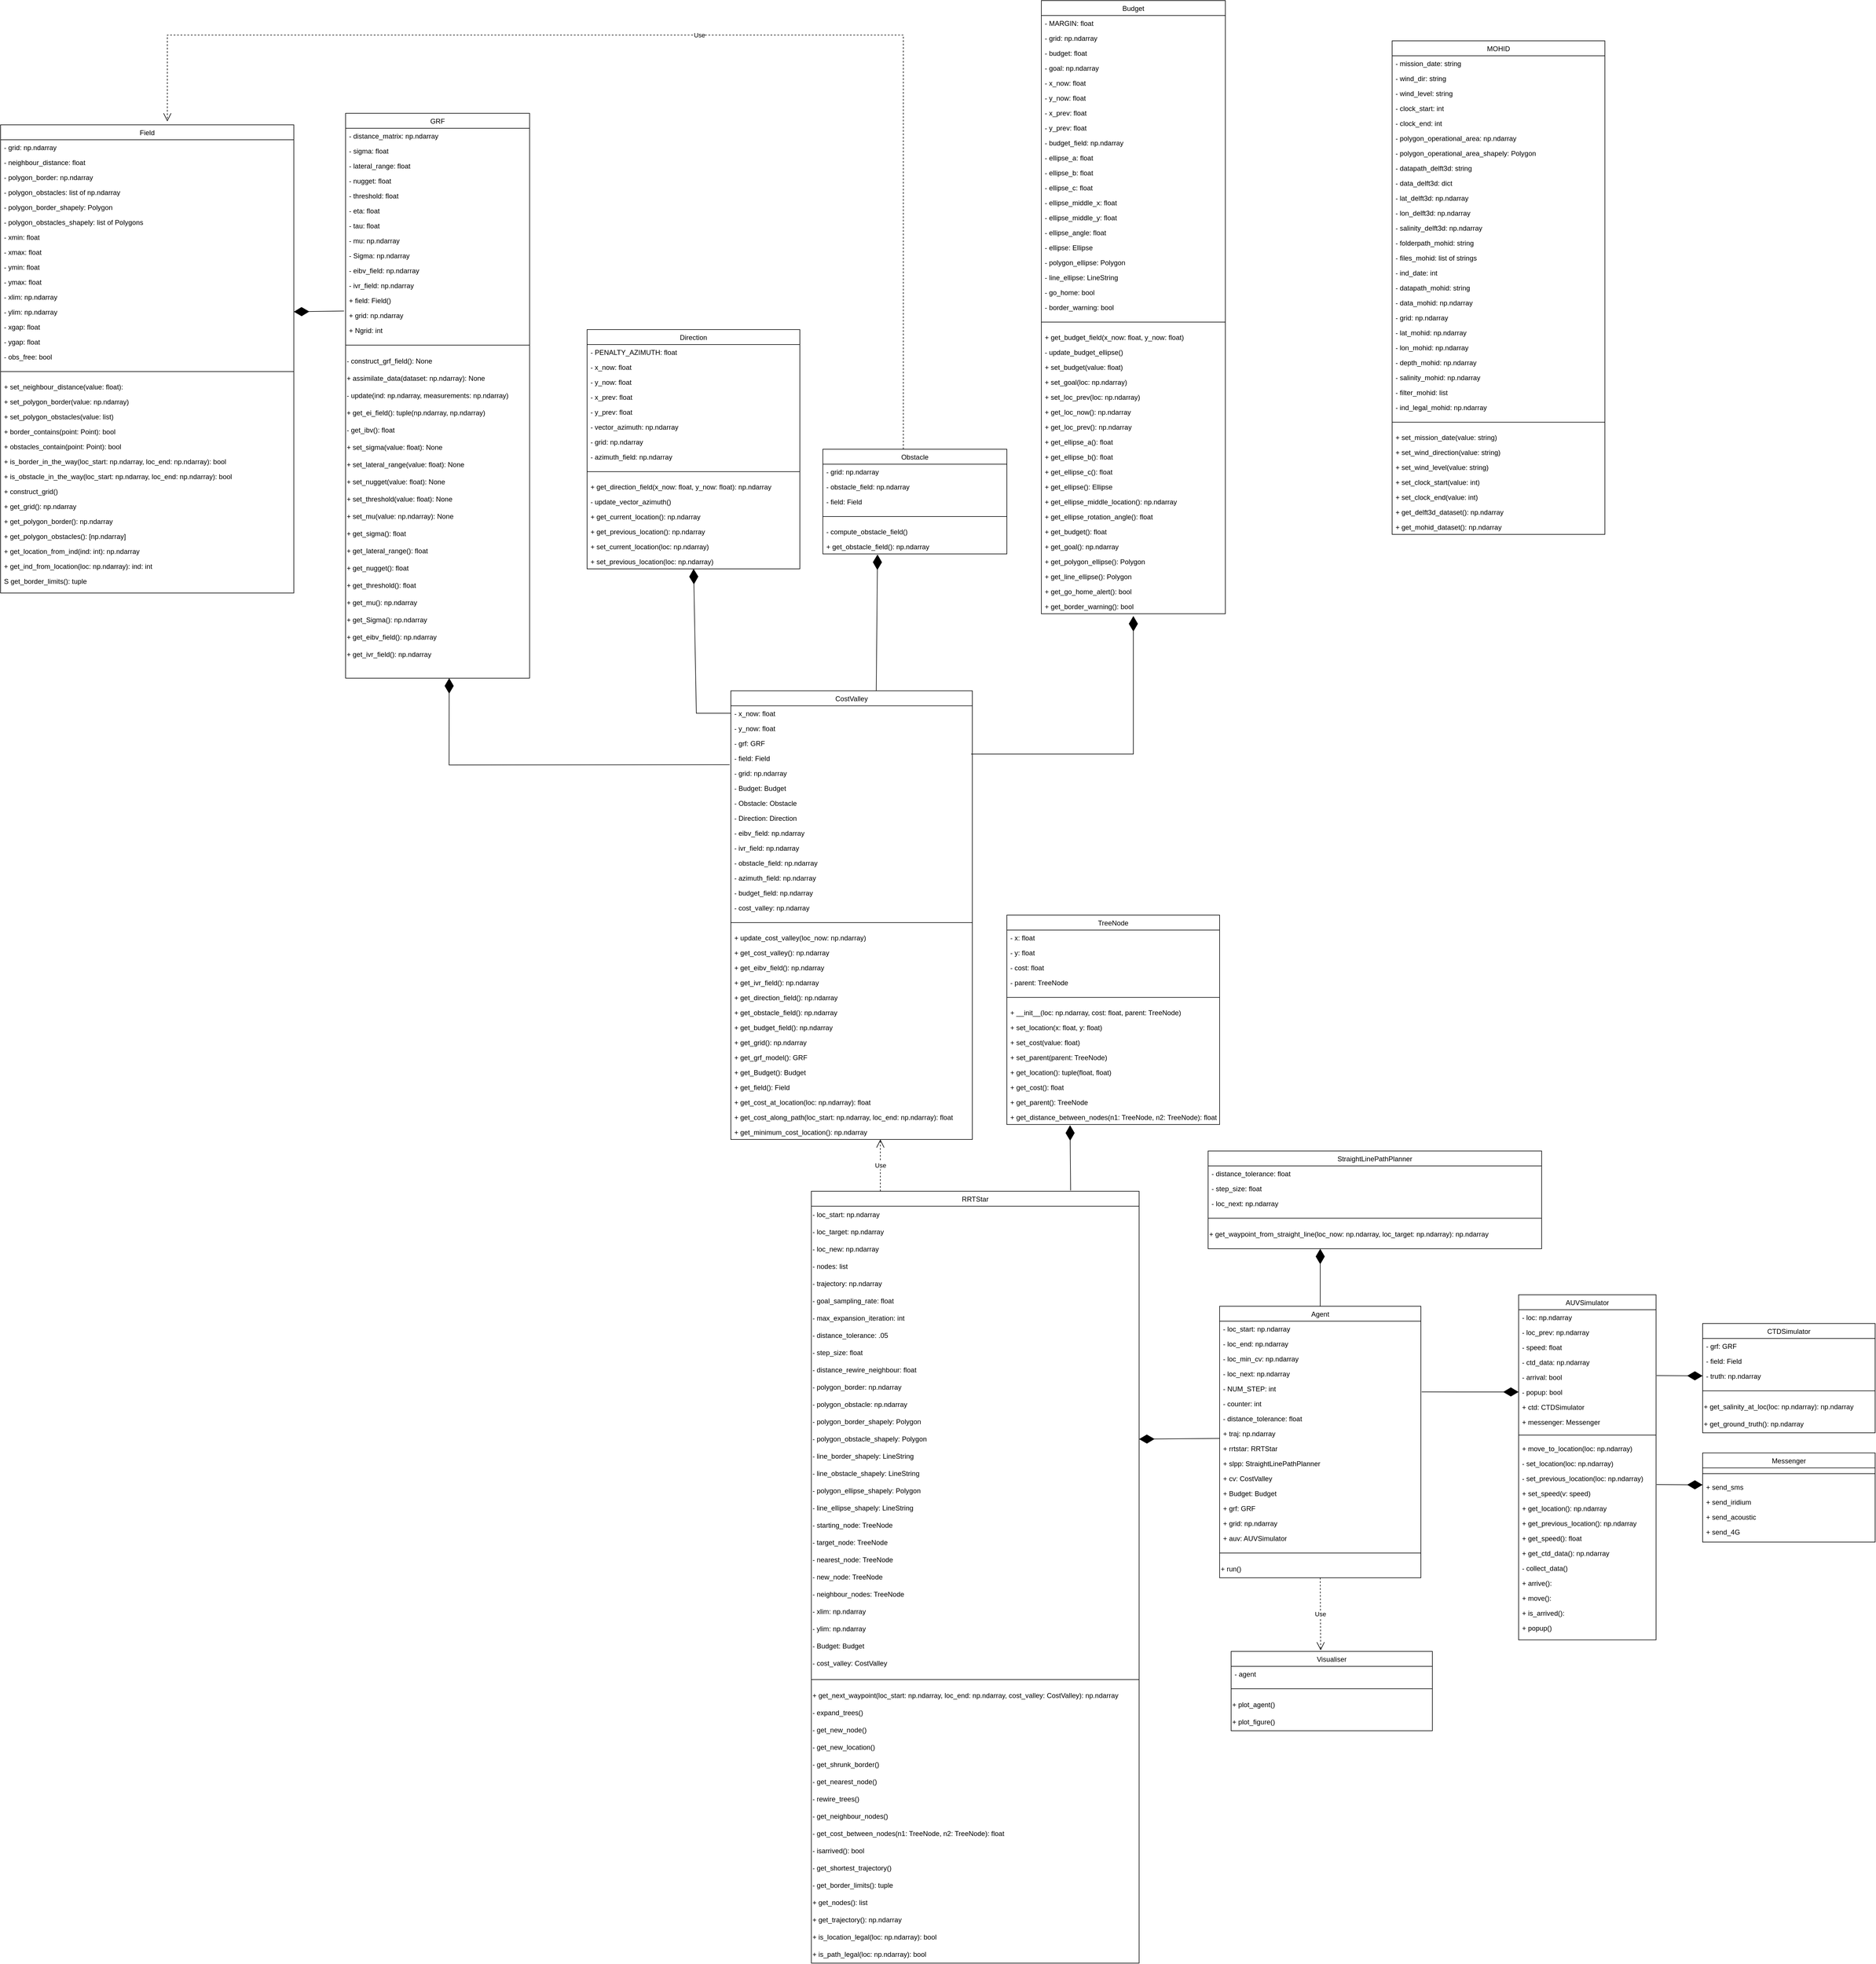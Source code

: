 <mxfile version="20.3.0" type="device"><diagram id="Rd-27PufT33L09xzSnhi" name="Page-1"><mxGraphModel dx="591" dy="410" grid="1" gridSize="10" guides="1" tooltips="1" connect="1" arrows="1" fold="1" page="1" pageScale="1" pageWidth="4681" pageHeight="3300" math="0" shadow="0"><root><mxCell id="0"/><mxCell id="1" parent="0"/><mxCell id="EXbSAlAHkvHFIHwwLFnN-1" value="GRF" style="swimlane;fontStyle=0;align=center;verticalAlign=top;childLayout=stackLayout;horizontal=1;startSize=26;horizontalStack=0;resizeParent=1;resizeLast=0;collapsible=1;marginBottom=0;rounded=0;shadow=0;strokeWidth=1;" parent="1" vertex="1"><mxGeometry x="830" y="296" width="320" height="982" as="geometry"><mxRectangle x="130" y="380" width="160" height="26" as="alternateBounds"/></mxGeometry></mxCell><mxCell id="EXbSAlAHkvHFIHwwLFnN-2" value="- distance_matrix: np.ndarray" style="text;align=left;verticalAlign=top;spacingLeft=4;spacingRight=4;overflow=hidden;rotatable=0;points=[[0,0.5],[1,0.5]];portConstraint=eastwest;rounded=0;shadow=0;html=0;" parent="EXbSAlAHkvHFIHwwLFnN-1" vertex="1"><mxGeometry y="26" width="320" height="26" as="geometry"/></mxCell><mxCell id="EXbSAlAHkvHFIHwwLFnN-3" value="- sigma: float" style="text;align=left;verticalAlign=top;spacingLeft=4;spacingRight=4;overflow=hidden;rotatable=0;points=[[0,0.5],[1,0.5]];portConstraint=eastwest;rounded=0;shadow=0;html=0;" parent="EXbSAlAHkvHFIHwwLFnN-1" vertex="1"><mxGeometry y="52" width="320" height="26" as="geometry"/></mxCell><mxCell id="EXbSAlAHkvHFIHwwLFnN-4" value="- lateral_range: float" style="text;align=left;verticalAlign=top;spacingLeft=4;spacingRight=4;overflow=hidden;rotatable=0;points=[[0,0.5],[1,0.5]];portConstraint=eastwest;rounded=0;shadow=0;html=0;" parent="EXbSAlAHkvHFIHwwLFnN-1" vertex="1"><mxGeometry y="78" width="320" height="26" as="geometry"/></mxCell><mxCell id="EXbSAlAHkvHFIHwwLFnN-5" value="- nugget: float" style="text;align=left;verticalAlign=top;spacingLeft=4;spacingRight=4;overflow=hidden;rotatable=0;points=[[0,0.5],[1,0.5]];portConstraint=eastwest;rounded=0;shadow=0;html=0;" parent="EXbSAlAHkvHFIHwwLFnN-1" vertex="1"><mxGeometry y="104" width="320" height="26" as="geometry"/></mxCell><mxCell id="EXbSAlAHkvHFIHwwLFnN-6" value="- threshold: float" style="text;align=left;verticalAlign=top;spacingLeft=4;spacingRight=4;overflow=hidden;rotatable=0;points=[[0,0.5],[1,0.5]];portConstraint=eastwest;rounded=0;shadow=0;html=0;" parent="EXbSAlAHkvHFIHwwLFnN-1" vertex="1"><mxGeometry y="130" width="320" height="26" as="geometry"/></mxCell><mxCell id="EXbSAlAHkvHFIHwwLFnN-7" value="- eta: float" style="text;align=left;verticalAlign=top;spacingLeft=4;spacingRight=4;overflow=hidden;rotatable=0;points=[[0,0.5],[1,0.5]];portConstraint=eastwest;rounded=0;shadow=0;html=0;" parent="EXbSAlAHkvHFIHwwLFnN-1" vertex="1"><mxGeometry y="156" width="320" height="26" as="geometry"/></mxCell><mxCell id="EXbSAlAHkvHFIHwwLFnN-8" value="- tau: float" style="text;align=left;verticalAlign=top;spacingLeft=4;spacingRight=4;overflow=hidden;rotatable=0;points=[[0,0.5],[1,0.5]];portConstraint=eastwest;rounded=0;shadow=0;html=0;" parent="EXbSAlAHkvHFIHwwLFnN-1" vertex="1"><mxGeometry y="182" width="320" height="26" as="geometry"/></mxCell><mxCell id="EXbSAlAHkvHFIHwwLFnN-9" value="- mu: np.ndarray" style="text;align=left;verticalAlign=top;spacingLeft=4;spacingRight=4;overflow=hidden;rotatable=0;points=[[0,0.5],[1,0.5]];portConstraint=eastwest;rounded=0;shadow=0;html=0;" parent="EXbSAlAHkvHFIHwwLFnN-1" vertex="1"><mxGeometry y="208" width="320" height="26" as="geometry"/></mxCell><mxCell id="EXbSAlAHkvHFIHwwLFnN-10" value="- Sigma: np.ndarray" style="text;align=left;verticalAlign=top;spacingLeft=4;spacingRight=4;overflow=hidden;rotatable=0;points=[[0,0.5],[1,0.5]];portConstraint=eastwest;rounded=0;shadow=0;html=0;" parent="EXbSAlAHkvHFIHwwLFnN-1" vertex="1"><mxGeometry y="234" width="320" height="26" as="geometry"/></mxCell><mxCell id="EXbSAlAHkvHFIHwwLFnN-11" value="- eibv_field: np.ndarray" style="text;align=left;verticalAlign=top;spacingLeft=4;spacingRight=4;overflow=hidden;rotatable=0;points=[[0,0.5],[1,0.5]];portConstraint=eastwest;rounded=0;shadow=0;html=0;" parent="EXbSAlAHkvHFIHwwLFnN-1" vertex="1"><mxGeometry y="260" width="320" height="26" as="geometry"/></mxCell><mxCell id="EXbSAlAHkvHFIHwwLFnN-12" value="- ivr_field: np.ndarray" style="text;align=left;verticalAlign=top;spacingLeft=4;spacingRight=4;overflow=hidden;rotatable=0;points=[[0,0.5],[1,0.5]];portConstraint=eastwest;rounded=0;shadow=0;html=0;" parent="EXbSAlAHkvHFIHwwLFnN-1" vertex="1"><mxGeometry y="286" width="320" height="26" as="geometry"/></mxCell><mxCell id="EXbSAlAHkvHFIHwwLFnN-13" value="+ field: Field()" style="text;align=left;verticalAlign=top;spacingLeft=4;spacingRight=4;overflow=hidden;rotatable=0;points=[[0,0.5],[1,0.5]];portConstraint=eastwest;rounded=0;shadow=0;html=0;" parent="EXbSAlAHkvHFIHwwLFnN-1" vertex="1"><mxGeometry y="312" width="320" height="26" as="geometry"/></mxCell><mxCell id="EXbSAlAHkvHFIHwwLFnN-14" value="+ grid: np.ndarray" style="text;align=left;verticalAlign=top;spacingLeft=4;spacingRight=4;overflow=hidden;rotatable=0;points=[[0,0.5],[1,0.5]];portConstraint=eastwest;rounded=0;shadow=0;html=0;" parent="EXbSAlAHkvHFIHwwLFnN-1" vertex="1"><mxGeometry y="338" width="320" height="26" as="geometry"/></mxCell><mxCell id="EXbSAlAHkvHFIHwwLFnN-15" value="+ Ngrid: int" style="text;align=left;verticalAlign=top;spacingLeft=4;spacingRight=4;overflow=hidden;rotatable=0;points=[[0,0.5],[1,0.5]];portConstraint=eastwest;rounded=0;shadow=0;html=0;" parent="EXbSAlAHkvHFIHwwLFnN-1" vertex="1"><mxGeometry y="364" width="320" height="26" as="geometry"/></mxCell><mxCell id="EXbSAlAHkvHFIHwwLFnN-16" value="" style="line;html=1;strokeWidth=1;align=left;verticalAlign=middle;spacingTop=-1;spacingLeft=3;spacingRight=3;rotatable=0;labelPosition=right;points=[];portConstraint=eastwest;" parent="EXbSAlAHkvHFIHwwLFnN-1" vertex="1"><mxGeometry y="390" width="320" height="26" as="geometry"/></mxCell><mxCell id="EXbSAlAHkvHFIHwwLFnN-17" value="- construct_grf_field(): None" style="text;html=1;strokeColor=none;fillColor=none;align=left;verticalAlign=middle;whiteSpace=wrap;rounded=0;" parent="EXbSAlAHkvHFIHwwLFnN-1" vertex="1"><mxGeometry y="416" width="320" height="30" as="geometry"/></mxCell><mxCell id="EXbSAlAHkvHFIHwwLFnN-18" value="+ assimilate_data(dataset: np.ndarray): None" style="text;html=1;strokeColor=none;fillColor=none;align=left;verticalAlign=middle;whiteSpace=wrap;rounded=0;" parent="EXbSAlAHkvHFIHwwLFnN-1" vertex="1"><mxGeometry y="446" width="320" height="30" as="geometry"/></mxCell><mxCell id="EXbSAlAHkvHFIHwwLFnN-19" value="- update(ind: np.ndarray, measurements: np.ndarray)" style="text;html=1;strokeColor=none;fillColor=none;align=left;verticalAlign=middle;whiteSpace=wrap;rounded=0;" parent="EXbSAlAHkvHFIHwwLFnN-1" vertex="1"><mxGeometry y="476" width="320" height="30" as="geometry"/></mxCell><mxCell id="EXbSAlAHkvHFIHwwLFnN-20" value="+ get_ei_field(): tuple(np.ndarray, np.ndarray)" style="text;html=1;strokeColor=none;fillColor=none;align=left;verticalAlign=middle;whiteSpace=wrap;rounded=0;" parent="EXbSAlAHkvHFIHwwLFnN-1" vertex="1"><mxGeometry y="506" width="320" height="30" as="geometry"/></mxCell><mxCell id="EXbSAlAHkvHFIHwwLFnN-21" value="- get_ibv(): float" style="text;html=1;strokeColor=none;fillColor=none;align=left;verticalAlign=middle;whiteSpace=wrap;rounded=0;" parent="EXbSAlAHkvHFIHwwLFnN-1" vertex="1"><mxGeometry y="536" width="320" height="30" as="geometry"/></mxCell><mxCell id="EXbSAlAHkvHFIHwwLFnN-22" value="+ set_sigma(value: float): None" style="text;html=1;strokeColor=none;fillColor=none;align=left;verticalAlign=middle;whiteSpace=wrap;rounded=0;" parent="EXbSAlAHkvHFIHwwLFnN-1" vertex="1"><mxGeometry y="566" width="320" height="30" as="geometry"/></mxCell><mxCell id="EXbSAlAHkvHFIHwwLFnN-23" value="+ set_lateral_range(value: float): None" style="text;html=1;strokeColor=none;fillColor=none;align=left;verticalAlign=middle;whiteSpace=wrap;rounded=0;" parent="EXbSAlAHkvHFIHwwLFnN-1" vertex="1"><mxGeometry y="596" width="320" height="30" as="geometry"/></mxCell><mxCell id="EXbSAlAHkvHFIHwwLFnN-24" value="+ set_nugget(value: float): None" style="text;html=1;strokeColor=none;fillColor=none;align=left;verticalAlign=middle;whiteSpace=wrap;rounded=0;" parent="EXbSAlAHkvHFIHwwLFnN-1" vertex="1"><mxGeometry y="626" width="320" height="30" as="geometry"/></mxCell><mxCell id="EXbSAlAHkvHFIHwwLFnN-25" value="+ set_threshold(value: float): None" style="text;html=1;strokeColor=none;fillColor=none;align=left;verticalAlign=middle;whiteSpace=wrap;rounded=0;" parent="EXbSAlAHkvHFIHwwLFnN-1" vertex="1"><mxGeometry y="656" width="320" height="30" as="geometry"/></mxCell><mxCell id="EXbSAlAHkvHFIHwwLFnN-26" value="+ set_mu(value: np.ndarray): None" style="text;html=1;strokeColor=none;fillColor=none;align=left;verticalAlign=middle;whiteSpace=wrap;rounded=0;" parent="EXbSAlAHkvHFIHwwLFnN-1" vertex="1"><mxGeometry y="686" width="320" height="30" as="geometry"/></mxCell><mxCell id="EXbSAlAHkvHFIHwwLFnN-27" value="+ get_sigma(): float" style="text;html=1;strokeColor=none;fillColor=none;align=left;verticalAlign=middle;whiteSpace=wrap;rounded=0;" parent="EXbSAlAHkvHFIHwwLFnN-1" vertex="1"><mxGeometry y="716" width="320" height="30" as="geometry"/></mxCell><mxCell id="EXbSAlAHkvHFIHwwLFnN-28" value="+ get_lateral_range(): float" style="text;html=1;strokeColor=none;fillColor=none;align=left;verticalAlign=middle;whiteSpace=wrap;rounded=0;" parent="EXbSAlAHkvHFIHwwLFnN-1" vertex="1"><mxGeometry y="746" width="320" height="30" as="geometry"/></mxCell><mxCell id="EXbSAlAHkvHFIHwwLFnN-29" value="+ get_nugget(): float" style="text;html=1;strokeColor=none;fillColor=none;align=left;verticalAlign=middle;whiteSpace=wrap;rounded=0;" parent="EXbSAlAHkvHFIHwwLFnN-1" vertex="1"><mxGeometry y="776" width="320" height="30" as="geometry"/></mxCell><mxCell id="EXbSAlAHkvHFIHwwLFnN-30" value="+ get_threshold(): float" style="text;html=1;strokeColor=none;fillColor=none;align=left;verticalAlign=middle;whiteSpace=wrap;rounded=0;" parent="EXbSAlAHkvHFIHwwLFnN-1" vertex="1"><mxGeometry y="806" width="320" height="30" as="geometry"/></mxCell><mxCell id="EXbSAlAHkvHFIHwwLFnN-31" value="+ get_mu(): np.ndarray" style="text;html=1;strokeColor=none;fillColor=none;align=left;verticalAlign=middle;whiteSpace=wrap;rounded=0;" parent="EXbSAlAHkvHFIHwwLFnN-1" vertex="1"><mxGeometry y="836" width="320" height="30" as="geometry"/></mxCell><mxCell id="EXbSAlAHkvHFIHwwLFnN-32" value="+ get_Sigma(): np.ndarray" style="text;html=1;strokeColor=none;fillColor=none;align=left;verticalAlign=middle;whiteSpace=wrap;rounded=0;" parent="EXbSAlAHkvHFIHwwLFnN-1" vertex="1"><mxGeometry y="866" width="320" height="30" as="geometry"/></mxCell><mxCell id="EXbSAlAHkvHFIHwwLFnN-33" value="+ get_eibv_field(): np.ndarray" style="text;html=1;strokeColor=none;fillColor=none;align=left;verticalAlign=middle;whiteSpace=wrap;rounded=0;" parent="EXbSAlAHkvHFIHwwLFnN-1" vertex="1"><mxGeometry y="896" width="320" height="30" as="geometry"/></mxCell><mxCell id="EXbSAlAHkvHFIHwwLFnN-34" value="+ get_ivr_field(): np.ndarray" style="text;html=1;strokeColor=none;fillColor=none;align=left;verticalAlign=middle;whiteSpace=wrap;rounded=0;" parent="EXbSAlAHkvHFIHwwLFnN-1" vertex="1"><mxGeometry y="926" width="320" height="30" as="geometry"/></mxCell><mxCell id="EXbSAlAHkvHFIHwwLFnN-35" value="RRTStar" style="swimlane;fontStyle=0;align=center;verticalAlign=top;childLayout=stackLayout;horizontal=1;startSize=26;horizontalStack=0;resizeParent=1;resizeLast=0;collapsible=1;marginBottom=0;rounded=0;shadow=0;strokeWidth=1;" parent="1" vertex="1"><mxGeometry x="1640" y="2170" width="570" height="1342" as="geometry"><mxRectangle x="130" y="380" width="160" height="26" as="alternateBounds"/></mxGeometry></mxCell><mxCell id="EXbSAlAHkvHFIHwwLFnN-36" value="- loc_start: np.ndarray" style="text;html=1;strokeColor=none;fillColor=none;align=left;verticalAlign=middle;whiteSpace=wrap;rounded=0;" parent="EXbSAlAHkvHFIHwwLFnN-35" vertex="1"><mxGeometry y="26" width="570" height="30" as="geometry"/></mxCell><mxCell id="EXbSAlAHkvHFIHwwLFnN-37" value="- loc_target: np.ndarray" style="text;html=1;strokeColor=none;fillColor=none;align=left;verticalAlign=middle;whiteSpace=wrap;rounded=0;" parent="EXbSAlAHkvHFIHwwLFnN-35" vertex="1"><mxGeometry y="56" width="570" height="30" as="geometry"/></mxCell><mxCell id="EXbSAlAHkvHFIHwwLFnN-38" value="- loc_new: np.ndarray" style="text;html=1;strokeColor=none;fillColor=none;align=left;verticalAlign=middle;whiteSpace=wrap;rounded=0;" parent="EXbSAlAHkvHFIHwwLFnN-35" vertex="1"><mxGeometry y="86" width="570" height="30" as="geometry"/></mxCell><mxCell id="EXbSAlAHkvHFIHwwLFnN-39" value="- nodes: list" style="text;html=1;strokeColor=none;fillColor=none;align=left;verticalAlign=middle;whiteSpace=wrap;rounded=0;" parent="EXbSAlAHkvHFIHwwLFnN-35" vertex="1"><mxGeometry y="116" width="570" height="30" as="geometry"/></mxCell><mxCell id="EXbSAlAHkvHFIHwwLFnN-40" value="- trajectory: np.ndarray" style="text;html=1;strokeColor=none;fillColor=none;align=left;verticalAlign=middle;whiteSpace=wrap;rounded=0;" parent="EXbSAlAHkvHFIHwwLFnN-35" vertex="1"><mxGeometry y="146" width="570" height="30" as="geometry"/></mxCell><mxCell id="EXbSAlAHkvHFIHwwLFnN-41" value="- goal_sampling_rate: float" style="text;html=1;strokeColor=none;fillColor=none;align=left;verticalAlign=middle;whiteSpace=wrap;rounded=0;" parent="EXbSAlAHkvHFIHwwLFnN-35" vertex="1"><mxGeometry y="176" width="570" height="30" as="geometry"/></mxCell><mxCell id="EXbSAlAHkvHFIHwwLFnN-42" value="- max_expansion_iteration: int" style="text;html=1;strokeColor=none;fillColor=none;align=left;verticalAlign=middle;whiteSpace=wrap;rounded=0;" parent="EXbSAlAHkvHFIHwwLFnN-35" vertex="1"><mxGeometry y="206" width="570" height="30" as="geometry"/></mxCell><mxCell id="EXbSAlAHkvHFIHwwLFnN-43" value="- distance_tolerance: .05" style="text;html=1;strokeColor=none;fillColor=none;align=left;verticalAlign=middle;whiteSpace=wrap;rounded=0;" parent="EXbSAlAHkvHFIHwwLFnN-35" vertex="1"><mxGeometry y="236" width="570" height="30" as="geometry"/></mxCell><mxCell id="EXbSAlAHkvHFIHwwLFnN-44" value="- step_size: float" style="text;html=1;strokeColor=none;fillColor=none;align=left;verticalAlign=middle;whiteSpace=wrap;rounded=0;" parent="EXbSAlAHkvHFIHwwLFnN-35" vertex="1"><mxGeometry y="266" width="570" height="30" as="geometry"/></mxCell><mxCell id="EXbSAlAHkvHFIHwwLFnN-45" value="- distance_rewire_neighbour: float" style="text;html=1;strokeColor=none;fillColor=none;align=left;verticalAlign=middle;whiteSpace=wrap;rounded=0;" parent="EXbSAlAHkvHFIHwwLFnN-35" vertex="1"><mxGeometry y="296" width="570" height="30" as="geometry"/></mxCell><mxCell id="EXbSAlAHkvHFIHwwLFnN-46" value="- polygon_border: np.ndarray" style="text;html=1;strokeColor=none;fillColor=none;align=left;verticalAlign=middle;whiteSpace=wrap;rounded=0;" parent="EXbSAlAHkvHFIHwwLFnN-35" vertex="1"><mxGeometry y="326" width="570" height="30" as="geometry"/></mxCell><mxCell id="EXbSAlAHkvHFIHwwLFnN-47" value="- polygon_obstacle: np.ndarray" style="text;html=1;strokeColor=none;fillColor=none;align=left;verticalAlign=middle;whiteSpace=wrap;rounded=0;" parent="EXbSAlAHkvHFIHwwLFnN-35" vertex="1"><mxGeometry y="356" width="570" height="30" as="geometry"/></mxCell><mxCell id="EXbSAlAHkvHFIHwwLFnN-48" value="- polygon_border_shapely: Polygon" style="text;html=1;strokeColor=none;fillColor=none;align=left;verticalAlign=middle;whiteSpace=wrap;rounded=0;" parent="EXbSAlAHkvHFIHwwLFnN-35" vertex="1"><mxGeometry y="386" width="570" height="30" as="geometry"/></mxCell><mxCell id="EXbSAlAHkvHFIHwwLFnN-49" value="- polygon_obstacle_shapely: Polygon&lt;span style=&quot;color: rgba(0, 0, 0, 0); font-family: monospace; font-size: 0px;&quot;&gt;%3CmxGraphModel%3E%3Croot%3E%3CmxCell%20id%3D%220%22%2F%3E%3CmxCell%20id%3D%221%22%20parent%3D%220%22%2F%3E%3CmxCell%20id%3D%222%22%20value%3D%22-%20polygon_obstacle%3A%20np.ndarray%22%20style%3D%22text%3Bhtml%3D1%3BstrokeColor%3Dnone%3BfillColor%3Dnone%3Balign%3Dleft%3BverticalAlign%3Dmiddle%3BwhiteSpace%3Dwrap%3Brounded%3D0%3B%22%20vertex%3D%221%22%20parent%3D%221%22%3E%3CmxGeometry%20x%3D%221640%22%20y%3D%222526%22%20width%3D%22570%22%20height%3D%2230%22%20as%3D%22geometry%22%2F%3E%3C%2FmxCell%3E%3C%2Froot%3E%3C%2FmxGraphModel%3E&lt;/span&gt;" style="text;html=1;strokeColor=none;fillColor=none;align=left;verticalAlign=middle;whiteSpace=wrap;rounded=0;" parent="EXbSAlAHkvHFIHwwLFnN-35" vertex="1"><mxGeometry y="416" width="570" height="30" as="geometry"/></mxCell><mxCell id="EXbSAlAHkvHFIHwwLFnN-50" value="- line_border_shapely: LineString" style="text;html=1;strokeColor=none;fillColor=none;align=left;verticalAlign=middle;whiteSpace=wrap;rounded=0;" parent="EXbSAlAHkvHFIHwwLFnN-35" vertex="1"><mxGeometry y="446" width="570" height="30" as="geometry"/></mxCell><mxCell id="EXbSAlAHkvHFIHwwLFnN-51" value="- line_obstacle_shapely: LineString" style="text;html=1;strokeColor=none;fillColor=none;align=left;verticalAlign=middle;whiteSpace=wrap;rounded=0;" parent="EXbSAlAHkvHFIHwwLFnN-35" vertex="1"><mxGeometry y="476" width="570" height="30" as="geometry"/></mxCell><mxCell id="EXbSAlAHkvHFIHwwLFnN-52" value="- polygon_ellipse_shapely: Polygon" style="text;html=1;strokeColor=none;fillColor=none;align=left;verticalAlign=middle;whiteSpace=wrap;rounded=0;" parent="EXbSAlAHkvHFIHwwLFnN-35" vertex="1"><mxGeometry y="506" width="570" height="30" as="geometry"/></mxCell><mxCell id="EXbSAlAHkvHFIHwwLFnN-53" value="- line_ellipse_shapely: LineString" style="text;html=1;strokeColor=none;fillColor=none;align=left;verticalAlign=middle;whiteSpace=wrap;rounded=0;" parent="EXbSAlAHkvHFIHwwLFnN-35" vertex="1"><mxGeometry y="536" width="570" height="30" as="geometry"/></mxCell><mxCell id="EXbSAlAHkvHFIHwwLFnN-54" value="- starting_node: TreeNode" style="text;html=1;strokeColor=none;fillColor=none;align=left;verticalAlign=middle;whiteSpace=wrap;rounded=0;" parent="EXbSAlAHkvHFIHwwLFnN-35" vertex="1"><mxGeometry y="566" width="570" height="30" as="geometry"/></mxCell><mxCell id="EXbSAlAHkvHFIHwwLFnN-55" value="- target_node: TreeNode" style="text;html=1;strokeColor=none;fillColor=none;align=left;verticalAlign=middle;whiteSpace=wrap;rounded=0;" parent="EXbSAlAHkvHFIHwwLFnN-35" vertex="1"><mxGeometry y="596" width="570" height="30" as="geometry"/></mxCell><mxCell id="EXbSAlAHkvHFIHwwLFnN-56" value="- nearest_node: TreeNode" style="text;html=1;strokeColor=none;fillColor=none;align=left;verticalAlign=middle;whiteSpace=wrap;rounded=0;" parent="EXbSAlAHkvHFIHwwLFnN-35" vertex="1"><mxGeometry y="626" width="570" height="30" as="geometry"/></mxCell><mxCell id="EXbSAlAHkvHFIHwwLFnN-57" value="- new_node: TreeNode" style="text;html=1;strokeColor=none;fillColor=none;align=left;verticalAlign=middle;whiteSpace=wrap;rounded=0;" parent="EXbSAlAHkvHFIHwwLFnN-35" vertex="1"><mxGeometry y="656" width="570" height="30" as="geometry"/></mxCell><mxCell id="EXbSAlAHkvHFIHwwLFnN-58" value="- neighbour_nodes: TreeNode" style="text;html=1;strokeColor=none;fillColor=none;align=left;verticalAlign=middle;whiteSpace=wrap;rounded=0;" parent="EXbSAlAHkvHFIHwwLFnN-35" vertex="1"><mxGeometry y="686" width="570" height="30" as="geometry"/></mxCell><mxCell id="EXbSAlAHkvHFIHwwLFnN-59" value="- xlim: np.ndarray" style="text;html=1;strokeColor=none;fillColor=none;align=left;verticalAlign=middle;whiteSpace=wrap;rounded=0;" parent="EXbSAlAHkvHFIHwwLFnN-35" vertex="1"><mxGeometry y="716" width="570" height="30" as="geometry"/></mxCell><mxCell id="EXbSAlAHkvHFIHwwLFnN-60" value="- ylim: np.ndarray" style="text;html=1;strokeColor=none;fillColor=none;align=left;verticalAlign=middle;whiteSpace=wrap;rounded=0;" parent="EXbSAlAHkvHFIHwwLFnN-35" vertex="1"><mxGeometry y="746" width="570" height="30" as="geometry"/></mxCell><mxCell id="EXbSAlAHkvHFIHwwLFnN-61" value="- Budget: Budget" style="text;html=1;strokeColor=none;fillColor=none;align=left;verticalAlign=middle;whiteSpace=wrap;rounded=0;" parent="EXbSAlAHkvHFIHwwLFnN-35" vertex="1"><mxGeometry y="776" width="570" height="30" as="geometry"/></mxCell><mxCell id="EXbSAlAHkvHFIHwwLFnN-62" value="- cost_valley: CostValley" style="text;html=1;strokeColor=none;fillColor=none;align=left;verticalAlign=middle;whiteSpace=wrap;rounded=0;" parent="EXbSAlAHkvHFIHwwLFnN-35" vertex="1"><mxGeometry y="806" width="570" height="30" as="geometry"/></mxCell><mxCell id="EXbSAlAHkvHFIHwwLFnN-63" value="" style="line;html=1;strokeWidth=1;align=left;verticalAlign=middle;spacingTop=-1;spacingLeft=3;spacingRight=3;rotatable=0;labelPosition=right;points=[];portConstraint=eastwest;" parent="EXbSAlAHkvHFIHwwLFnN-35" vertex="1"><mxGeometry y="836" width="570" height="26" as="geometry"/></mxCell><mxCell id="EXbSAlAHkvHFIHwwLFnN-64" value="+ get_next_waypoint(loc_start: np.ndarray, loc_end: np.ndarray, cost_valley: CostValley): np.ndarray" style="text;html=1;strokeColor=none;fillColor=none;align=left;verticalAlign=middle;whiteSpace=wrap;rounded=0;" parent="EXbSAlAHkvHFIHwwLFnN-35" vertex="1"><mxGeometry y="862" width="570" height="30" as="geometry"/></mxCell><mxCell id="EXbSAlAHkvHFIHwwLFnN-65" value="- expand_trees()" style="text;html=1;strokeColor=none;fillColor=none;align=left;verticalAlign=middle;whiteSpace=wrap;rounded=0;" parent="EXbSAlAHkvHFIHwwLFnN-35" vertex="1"><mxGeometry y="892" width="570" height="30" as="geometry"/></mxCell><mxCell id="EXbSAlAHkvHFIHwwLFnN-66" value="- get_new_node()" style="text;html=1;strokeColor=none;fillColor=none;align=left;verticalAlign=middle;whiteSpace=wrap;rounded=0;" parent="EXbSAlAHkvHFIHwwLFnN-35" vertex="1"><mxGeometry y="922" width="570" height="30" as="geometry"/></mxCell><mxCell id="EXbSAlAHkvHFIHwwLFnN-67" value="- get_new_location()" style="text;html=1;strokeColor=none;fillColor=none;align=left;verticalAlign=middle;whiteSpace=wrap;rounded=0;" parent="EXbSAlAHkvHFIHwwLFnN-35" vertex="1"><mxGeometry y="952" width="570" height="30" as="geometry"/></mxCell><mxCell id="EXbSAlAHkvHFIHwwLFnN-68" value="- get_shrunk_border()" style="text;html=1;strokeColor=none;fillColor=none;align=left;verticalAlign=middle;whiteSpace=wrap;rounded=0;" parent="EXbSAlAHkvHFIHwwLFnN-35" vertex="1"><mxGeometry y="982" width="570" height="30" as="geometry"/></mxCell><mxCell id="EXbSAlAHkvHFIHwwLFnN-69" value="- get_nearest_node()" style="text;html=1;strokeColor=none;fillColor=none;align=left;verticalAlign=middle;whiteSpace=wrap;rounded=0;" parent="EXbSAlAHkvHFIHwwLFnN-35" vertex="1"><mxGeometry y="1012" width="570" height="30" as="geometry"/></mxCell><mxCell id="EXbSAlAHkvHFIHwwLFnN-70" value="- rewire_trees()" style="text;html=1;strokeColor=none;fillColor=none;align=left;verticalAlign=middle;whiteSpace=wrap;rounded=0;" parent="EXbSAlAHkvHFIHwwLFnN-35" vertex="1"><mxGeometry y="1042" width="570" height="30" as="geometry"/></mxCell><mxCell id="EXbSAlAHkvHFIHwwLFnN-71" value="- get_neighbour_nodes()" style="text;html=1;strokeColor=none;fillColor=none;align=left;verticalAlign=middle;whiteSpace=wrap;rounded=0;" parent="EXbSAlAHkvHFIHwwLFnN-35" vertex="1"><mxGeometry y="1072" width="570" height="30" as="geometry"/></mxCell><mxCell id="EXbSAlAHkvHFIHwwLFnN-72" value="- get_cost_between_nodes(n1: TreeNode, n2: TreeNode): float" style="text;html=1;strokeColor=none;fillColor=none;align=left;verticalAlign=middle;whiteSpace=wrap;rounded=0;" parent="EXbSAlAHkvHFIHwwLFnN-35" vertex="1"><mxGeometry y="1102" width="570" height="30" as="geometry"/></mxCell><mxCell id="EXbSAlAHkvHFIHwwLFnN-73" value="- isarrived(): bool" style="text;html=1;strokeColor=none;fillColor=none;align=left;verticalAlign=middle;whiteSpace=wrap;rounded=0;" parent="EXbSAlAHkvHFIHwwLFnN-35" vertex="1"><mxGeometry y="1132" width="570" height="30" as="geometry"/></mxCell><mxCell id="EXbSAlAHkvHFIHwwLFnN-74" value="- get_shortest_trajectory()" style="text;html=1;strokeColor=none;fillColor=none;align=left;verticalAlign=middle;whiteSpace=wrap;rounded=0;" parent="EXbSAlAHkvHFIHwwLFnN-35" vertex="1"><mxGeometry y="1162" width="570" height="30" as="geometry"/></mxCell><mxCell id="EXbSAlAHkvHFIHwwLFnN-75" value="- get_border_limits(): tuple" style="text;html=1;strokeColor=none;fillColor=none;align=left;verticalAlign=middle;whiteSpace=wrap;rounded=0;" parent="EXbSAlAHkvHFIHwwLFnN-35" vertex="1"><mxGeometry y="1192" width="570" height="30" as="geometry"/></mxCell><mxCell id="EXbSAlAHkvHFIHwwLFnN-76" value="+ get_nodes(): list" style="text;html=1;strokeColor=none;fillColor=none;align=left;verticalAlign=middle;whiteSpace=wrap;rounded=0;" parent="EXbSAlAHkvHFIHwwLFnN-35" vertex="1"><mxGeometry y="1222" width="570" height="30" as="geometry"/></mxCell><mxCell id="EXbSAlAHkvHFIHwwLFnN-77" value="+ get_trajectory(): np.ndarray" style="text;html=1;strokeColor=none;fillColor=none;align=left;verticalAlign=middle;whiteSpace=wrap;rounded=0;" parent="EXbSAlAHkvHFIHwwLFnN-35" vertex="1"><mxGeometry y="1252" width="570" height="30" as="geometry"/></mxCell><mxCell id="EXbSAlAHkvHFIHwwLFnN-78" value="+ is_location_legal(loc: np.ndarray): bool" style="text;html=1;strokeColor=none;fillColor=none;align=left;verticalAlign=middle;whiteSpace=wrap;rounded=0;" parent="EXbSAlAHkvHFIHwwLFnN-35" vertex="1"><mxGeometry y="1282" width="570" height="30" as="geometry"/></mxCell><mxCell id="EXbSAlAHkvHFIHwwLFnN-79" value="+ is_path_legal(loc: np.ndarray): bool" style="text;html=1;strokeColor=none;fillColor=none;align=left;verticalAlign=middle;whiteSpace=wrap;rounded=0;" parent="EXbSAlAHkvHFIHwwLFnN-35" vertex="1"><mxGeometry y="1312" width="570" height="30" as="geometry"/></mxCell><mxCell id="EXbSAlAHkvHFIHwwLFnN-80" value="TreeNode" style="swimlane;fontStyle=0;align=center;verticalAlign=top;childLayout=stackLayout;horizontal=1;startSize=26;horizontalStack=0;resizeParent=1;resizeLast=0;collapsible=1;marginBottom=0;rounded=0;shadow=0;strokeWidth=1;" parent="1" vertex="1"><mxGeometry x="1980" y="1690" width="370" height="364" as="geometry"><mxRectangle x="130" y="380" width="160" height="26" as="alternateBounds"/></mxGeometry></mxCell><mxCell id="EXbSAlAHkvHFIHwwLFnN-81" value="- x: float" style="text;align=left;verticalAlign=top;spacingLeft=4;spacingRight=4;overflow=hidden;rotatable=0;points=[[0,0.5],[1,0.5]];portConstraint=eastwest;rounded=0;shadow=0;html=0;" parent="EXbSAlAHkvHFIHwwLFnN-80" vertex="1"><mxGeometry y="26" width="370" height="26" as="geometry"/></mxCell><mxCell id="EXbSAlAHkvHFIHwwLFnN-82" value="- y: float" style="text;align=left;verticalAlign=top;spacingLeft=4;spacingRight=4;overflow=hidden;rotatable=0;points=[[0,0.5],[1,0.5]];portConstraint=eastwest;rounded=0;shadow=0;html=0;" parent="EXbSAlAHkvHFIHwwLFnN-80" vertex="1"><mxGeometry y="52" width="370" height="26" as="geometry"/></mxCell><mxCell id="EXbSAlAHkvHFIHwwLFnN-83" value="- cost: float" style="text;align=left;verticalAlign=top;spacingLeft=4;spacingRight=4;overflow=hidden;rotatable=0;points=[[0,0.5],[1,0.5]];portConstraint=eastwest;rounded=0;shadow=0;html=0;" parent="EXbSAlAHkvHFIHwwLFnN-80" vertex="1"><mxGeometry y="78" width="370" height="26" as="geometry"/></mxCell><mxCell id="EXbSAlAHkvHFIHwwLFnN-84" value="- parent: TreeNode" style="text;align=left;verticalAlign=top;spacingLeft=4;spacingRight=4;overflow=hidden;rotatable=0;points=[[0,0.5],[1,0.5]];portConstraint=eastwest;rounded=0;shadow=0;html=0;" parent="EXbSAlAHkvHFIHwwLFnN-80" vertex="1"><mxGeometry y="104" width="370" height="26" as="geometry"/></mxCell><mxCell id="EXbSAlAHkvHFIHwwLFnN-85" value="" style="line;html=1;strokeWidth=1;align=left;verticalAlign=middle;spacingTop=-1;spacingLeft=3;spacingRight=3;rotatable=0;labelPosition=right;points=[];portConstraint=eastwest;" parent="EXbSAlAHkvHFIHwwLFnN-80" vertex="1"><mxGeometry y="130" width="370" height="26" as="geometry"/></mxCell><mxCell id="EXbSAlAHkvHFIHwwLFnN-86" value="+ __init__(loc: np.ndarray, cost: float, parent: TreeNode)" style="text;align=left;verticalAlign=top;spacingLeft=4;spacingRight=4;overflow=hidden;rotatable=0;points=[[0,0.5],[1,0.5]];portConstraint=eastwest;rounded=0;shadow=0;html=0;" parent="EXbSAlAHkvHFIHwwLFnN-80" vertex="1"><mxGeometry y="156" width="370" height="26" as="geometry"/></mxCell><mxCell id="EXbSAlAHkvHFIHwwLFnN-87" value="+ set_location(x: float, y: float)" style="text;align=left;verticalAlign=top;spacingLeft=4;spacingRight=4;overflow=hidden;rotatable=0;points=[[0,0.5],[1,0.5]];portConstraint=eastwest;rounded=0;shadow=0;html=0;" parent="EXbSAlAHkvHFIHwwLFnN-80" vertex="1"><mxGeometry y="182" width="370" height="26" as="geometry"/></mxCell><mxCell id="EXbSAlAHkvHFIHwwLFnN-88" value="+ set_cost(value: float)" style="text;align=left;verticalAlign=top;spacingLeft=4;spacingRight=4;overflow=hidden;rotatable=0;points=[[0,0.5],[1,0.5]];portConstraint=eastwest;rounded=0;shadow=0;html=0;" parent="EXbSAlAHkvHFIHwwLFnN-80" vertex="1"><mxGeometry y="208" width="370" height="26" as="geometry"/></mxCell><mxCell id="EXbSAlAHkvHFIHwwLFnN-89" value="+ set_parent(parent: TreeNode)" style="text;align=left;verticalAlign=top;spacingLeft=4;spacingRight=4;overflow=hidden;rotatable=0;points=[[0,0.5],[1,0.5]];portConstraint=eastwest;rounded=0;shadow=0;html=0;" parent="EXbSAlAHkvHFIHwwLFnN-80" vertex="1"><mxGeometry y="234" width="370" height="26" as="geometry"/></mxCell><mxCell id="EXbSAlAHkvHFIHwwLFnN-90" value="+ get_location(): tuple(float, float)" style="text;align=left;verticalAlign=top;spacingLeft=4;spacingRight=4;overflow=hidden;rotatable=0;points=[[0,0.5],[1,0.5]];portConstraint=eastwest;rounded=0;shadow=0;html=0;" parent="EXbSAlAHkvHFIHwwLFnN-80" vertex="1"><mxGeometry y="260" width="370" height="26" as="geometry"/></mxCell><mxCell id="EXbSAlAHkvHFIHwwLFnN-91" value="+ get_cost(): float" style="text;align=left;verticalAlign=top;spacingLeft=4;spacingRight=4;overflow=hidden;rotatable=0;points=[[0,0.5],[1,0.5]];portConstraint=eastwest;rounded=0;shadow=0;html=0;" parent="EXbSAlAHkvHFIHwwLFnN-80" vertex="1"><mxGeometry y="286" width="370" height="26" as="geometry"/></mxCell><mxCell id="EXbSAlAHkvHFIHwwLFnN-92" value="+ get_parent(): TreeNode" style="text;align=left;verticalAlign=top;spacingLeft=4;spacingRight=4;overflow=hidden;rotatable=0;points=[[0,0.5],[1,0.5]];portConstraint=eastwest;rounded=0;shadow=0;html=0;" parent="EXbSAlAHkvHFIHwwLFnN-80" vertex="1"><mxGeometry y="312" width="370" height="26" as="geometry"/></mxCell><mxCell id="EXbSAlAHkvHFIHwwLFnN-93" value="+ get_distance_between_nodes(n1: TreeNode, n2: TreeNode): float" style="text;align=left;verticalAlign=top;spacingLeft=4;spacingRight=4;overflow=hidden;rotatable=0;points=[[0,0.5],[1,0.5]];portConstraint=eastwest;rounded=0;shadow=0;html=0;" parent="EXbSAlAHkvHFIHwwLFnN-80" vertex="1"><mxGeometry y="338" width="370" height="26" as="geometry"/></mxCell><mxCell id="EXbSAlAHkvHFIHwwLFnN-94" value="Field" style="swimlane;fontStyle=0;align=center;verticalAlign=top;childLayout=stackLayout;horizontal=1;startSize=26;horizontalStack=0;resizeParent=1;resizeLast=0;collapsible=1;marginBottom=0;rounded=0;shadow=0;strokeWidth=1;" parent="1" vertex="1"><mxGeometry x="230" y="316" width="510" height="814" as="geometry"><mxRectangle x="130" y="380" width="160" height="26" as="alternateBounds"/></mxGeometry></mxCell><mxCell id="EXbSAlAHkvHFIHwwLFnN-95" value="- grid: np.ndarray" style="text;align=left;verticalAlign=top;spacingLeft=4;spacingRight=4;overflow=hidden;rotatable=0;points=[[0,0.5],[1,0.5]];portConstraint=eastwest;rounded=0;shadow=0;html=0;" parent="EXbSAlAHkvHFIHwwLFnN-94" vertex="1"><mxGeometry y="26" width="510" height="26" as="geometry"/></mxCell><mxCell id="EXbSAlAHkvHFIHwwLFnN-96" value="- neighbour_distance: float" style="text;align=left;verticalAlign=top;spacingLeft=4;spacingRight=4;overflow=hidden;rotatable=0;points=[[0,0.5],[1,0.5]];portConstraint=eastwest;rounded=0;shadow=0;html=0;" parent="EXbSAlAHkvHFIHwwLFnN-94" vertex="1"><mxGeometry y="52" width="510" height="26" as="geometry"/></mxCell><mxCell id="EXbSAlAHkvHFIHwwLFnN-97" value="- polygon_border: np.ndarray" style="text;align=left;verticalAlign=top;spacingLeft=4;spacingRight=4;overflow=hidden;rotatable=0;points=[[0,0.5],[1,0.5]];portConstraint=eastwest;rounded=0;shadow=0;html=0;" parent="EXbSAlAHkvHFIHwwLFnN-94" vertex="1"><mxGeometry y="78" width="510" height="26" as="geometry"/></mxCell><mxCell id="EXbSAlAHkvHFIHwwLFnN-98" value="- polygon_obstacles: list of np.ndarray" style="text;align=left;verticalAlign=top;spacingLeft=4;spacingRight=4;overflow=hidden;rotatable=0;points=[[0,0.5],[1,0.5]];portConstraint=eastwest;rounded=0;shadow=0;html=0;" parent="EXbSAlAHkvHFIHwwLFnN-94" vertex="1"><mxGeometry y="104" width="510" height="26" as="geometry"/></mxCell><mxCell id="EXbSAlAHkvHFIHwwLFnN-99" value="- polygon_border_shapely: Polygon" style="text;align=left;verticalAlign=top;spacingLeft=4;spacingRight=4;overflow=hidden;rotatable=0;points=[[0,0.5],[1,0.5]];portConstraint=eastwest;rounded=0;shadow=0;html=0;" parent="EXbSAlAHkvHFIHwwLFnN-94" vertex="1"><mxGeometry y="130" width="510" height="26" as="geometry"/></mxCell><mxCell id="EXbSAlAHkvHFIHwwLFnN-100" value="- polygon_obstacles_shapely: list of Polygons" style="text;align=left;verticalAlign=top;spacingLeft=4;spacingRight=4;overflow=hidden;rotatable=0;points=[[0,0.5],[1,0.5]];portConstraint=eastwest;rounded=0;shadow=0;html=0;" parent="EXbSAlAHkvHFIHwwLFnN-94" vertex="1"><mxGeometry y="156" width="510" height="26" as="geometry"/></mxCell><mxCell id="EXbSAlAHkvHFIHwwLFnN-101" value="- xmin: float" style="text;align=left;verticalAlign=top;spacingLeft=4;spacingRight=4;overflow=hidden;rotatable=0;points=[[0,0.5],[1,0.5]];portConstraint=eastwest;rounded=0;shadow=0;html=0;" parent="EXbSAlAHkvHFIHwwLFnN-94" vertex="1"><mxGeometry y="182" width="510" height="26" as="geometry"/></mxCell><mxCell id="EXbSAlAHkvHFIHwwLFnN-102" value="- xmax: float" style="text;align=left;verticalAlign=top;spacingLeft=4;spacingRight=4;overflow=hidden;rotatable=0;points=[[0,0.5],[1,0.5]];portConstraint=eastwest;rounded=0;shadow=0;html=0;" parent="EXbSAlAHkvHFIHwwLFnN-94" vertex="1"><mxGeometry y="208" width="510" height="26" as="geometry"/></mxCell><mxCell id="EXbSAlAHkvHFIHwwLFnN-103" value="- ymin: float" style="text;align=left;verticalAlign=top;spacingLeft=4;spacingRight=4;overflow=hidden;rotatable=0;points=[[0,0.5],[1,0.5]];portConstraint=eastwest;rounded=0;shadow=0;html=0;" parent="EXbSAlAHkvHFIHwwLFnN-94" vertex="1"><mxGeometry y="234" width="510" height="26" as="geometry"/></mxCell><mxCell id="EXbSAlAHkvHFIHwwLFnN-104" value="- ymax: float" style="text;align=left;verticalAlign=top;spacingLeft=4;spacingRight=4;overflow=hidden;rotatable=0;points=[[0,0.5],[1,0.5]];portConstraint=eastwest;rounded=0;shadow=0;html=0;" parent="EXbSAlAHkvHFIHwwLFnN-94" vertex="1"><mxGeometry y="260" width="510" height="26" as="geometry"/></mxCell><mxCell id="EXbSAlAHkvHFIHwwLFnN-105" value="- xlim: np.ndarray" style="text;align=left;verticalAlign=top;spacingLeft=4;spacingRight=4;overflow=hidden;rotatable=0;points=[[0,0.5],[1,0.5]];portConstraint=eastwest;rounded=0;shadow=0;html=0;" parent="EXbSAlAHkvHFIHwwLFnN-94" vertex="1"><mxGeometry y="286" width="510" height="26" as="geometry"/></mxCell><mxCell id="EXbSAlAHkvHFIHwwLFnN-106" value="- ylim: np.ndarray" style="text;align=left;verticalAlign=top;spacingLeft=4;spacingRight=4;overflow=hidden;rotatable=0;points=[[0,0.5],[1,0.5]];portConstraint=eastwest;rounded=0;shadow=0;html=0;" parent="EXbSAlAHkvHFIHwwLFnN-94" vertex="1"><mxGeometry y="312" width="510" height="26" as="geometry"/></mxCell><mxCell id="EXbSAlAHkvHFIHwwLFnN-107" value="- xgap: float" style="text;align=left;verticalAlign=top;spacingLeft=4;spacingRight=4;overflow=hidden;rotatable=0;points=[[0,0.5],[1,0.5]];portConstraint=eastwest;rounded=0;shadow=0;html=0;" parent="EXbSAlAHkvHFIHwwLFnN-94" vertex="1"><mxGeometry y="338" width="510" height="26" as="geometry"/></mxCell><mxCell id="EXbSAlAHkvHFIHwwLFnN-108" value="- ygap: float" style="text;align=left;verticalAlign=top;spacingLeft=4;spacingRight=4;overflow=hidden;rotatable=0;points=[[0,0.5],[1,0.5]];portConstraint=eastwest;rounded=0;shadow=0;html=0;" parent="EXbSAlAHkvHFIHwwLFnN-94" vertex="1"><mxGeometry y="364" width="510" height="26" as="geometry"/></mxCell><mxCell id="EXbSAlAHkvHFIHwwLFnN-109" value="- obs_free: bool" style="text;align=left;verticalAlign=top;spacingLeft=4;spacingRight=4;overflow=hidden;rotatable=0;points=[[0,0.5],[1,0.5]];portConstraint=eastwest;rounded=0;shadow=0;html=0;" parent="EXbSAlAHkvHFIHwwLFnN-94" vertex="1"><mxGeometry y="390" width="510" height="26" as="geometry"/></mxCell><mxCell id="EXbSAlAHkvHFIHwwLFnN-110" value="" style="line;html=1;strokeWidth=1;align=left;verticalAlign=middle;spacingTop=-1;spacingLeft=3;spacingRight=3;rotatable=0;labelPosition=right;points=[];portConstraint=eastwest;" parent="EXbSAlAHkvHFIHwwLFnN-94" vertex="1"><mxGeometry y="416" width="510" height="26" as="geometry"/></mxCell><mxCell id="EXbSAlAHkvHFIHwwLFnN-111" value="+ set_neighbour_distance(value: float): " style="text;align=left;verticalAlign=top;spacingLeft=4;spacingRight=4;overflow=hidden;rotatable=0;points=[[0,0.5],[1,0.5]];portConstraint=eastwest;rounded=0;shadow=0;html=0;" parent="EXbSAlAHkvHFIHwwLFnN-94" vertex="1"><mxGeometry y="442" width="510" height="26" as="geometry"/></mxCell><mxCell id="EXbSAlAHkvHFIHwwLFnN-112" value="+ set_polygon_border(value: np.ndarray)" style="text;align=left;verticalAlign=top;spacingLeft=4;spacingRight=4;overflow=hidden;rotatable=0;points=[[0,0.5],[1,0.5]];portConstraint=eastwest;rounded=0;shadow=0;html=0;" parent="EXbSAlAHkvHFIHwwLFnN-94" vertex="1"><mxGeometry y="468" width="510" height="26" as="geometry"/></mxCell><mxCell id="EXbSAlAHkvHFIHwwLFnN-113" value="+ set_polygon_obstacles(value: list)" style="text;align=left;verticalAlign=top;spacingLeft=4;spacingRight=4;overflow=hidden;rotatable=0;points=[[0,0.5],[1,0.5]];portConstraint=eastwest;rounded=0;shadow=0;html=0;" parent="EXbSAlAHkvHFIHwwLFnN-94" vertex="1"><mxGeometry y="494" width="510" height="26" as="geometry"/></mxCell><mxCell id="EXbSAlAHkvHFIHwwLFnN-114" value="+ border_contains(point: Point): bool" style="text;align=left;verticalAlign=top;spacingLeft=4;spacingRight=4;overflow=hidden;rotatable=0;points=[[0,0.5],[1,0.5]];portConstraint=eastwest;rounded=0;shadow=0;html=0;" parent="EXbSAlAHkvHFIHwwLFnN-94" vertex="1"><mxGeometry y="520" width="510" height="26" as="geometry"/></mxCell><mxCell id="EXbSAlAHkvHFIHwwLFnN-115" value="+ obstacles_contain(point: Point): bool" style="text;align=left;verticalAlign=top;spacingLeft=4;spacingRight=4;overflow=hidden;rotatable=0;points=[[0,0.5],[1,0.5]];portConstraint=eastwest;rounded=0;shadow=0;html=0;" parent="EXbSAlAHkvHFIHwwLFnN-94" vertex="1"><mxGeometry y="546" width="510" height="26" as="geometry"/></mxCell><mxCell id="EXbSAlAHkvHFIHwwLFnN-116" value="+ is_border_in_the_way(loc_start: np.ndarray, loc_end: np.ndarray): bool" style="text;align=left;verticalAlign=top;spacingLeft=4;spacingRight=4;overflow=hidden;rotatable=0;points=[[0,0.5],[1,0.5]];portConstraint=eastwest;rounded=0;shadow=0;html=0;" parent="EXbSAlAHkvHFIHwwLFnN-94" vertex="1"><mxGeometry y="572" width="510" height="26" as="geometry"/></mxCell><mxCell id="EXbSAlAHkvHFIHwwLFnN-117" value="+ is_obstacle_in_the_way(loc_start: np.ndarray, loc_end: np.ndarray): bool" style="text;align=left;verticalAlign=top;spacingLeft=4;spacingRight=4;overflow=hidden;rotatable=0;points=[[0,0.5],[1,0.5]];portConstraint=eastwest;rounded=0;shadow=0;html=0;" parent="EXbSAlAHkvHFIHwwLFnN-94" vertex="1"><mxGeometry y="598" width="510" height="26" as="geometry"/></mxCell><mxCell id="EXbSAlAHkvHFIHwwLFnN-118" value="+ construct_grid()" style="text;align=left;verticalAlign=top;spacingLeft=4;spacingRight=4;overflow=hidden;rotatable=0;points=[[0,0.5],[1,0.5]];portConstraint=eastwest;rounded=0;shadow=0;html=0;" parent="EXbSAlAHkvHFIHwwLFnN-94" vertex="1"><mxGeometry y="624" width="510" height="26" as="geometry"/></mxCell><mxCell id="EXbSAlAHkvHFIHwwLFnN-119" value="+ get_grid(): np.ndarray" style="text;align=left;verticalAlign=top;spacingLeft=4;spacingRight=4;overflow=hidden;rotatable=0;points=[[0,0.5],[1,0.5]];portConstraint=eastwest;rounded=0;shadow=0;html=0;" parent="EXbSAlAHkvHFIHwwLFnN-94" vertex="1"><mxGeometry y="650" width="510" height="26" as="geometry"/></mxCell><mxCell id="EXbSAlAHkvHFIHwwLFnN-120" value="+ get_polygon_border(): np.ndarray" style="text;align=left;verticalAlign=top;spacingLeft=4;spacingRight=4;overflow=hidden;rotatable=0;points=[[0,0.5],[1,0.5]];portConstraint=eastwest;rounded=0;shadow=0;html=0;" parent="EXbSAlAHkvHFIHwwLFnN-94" vertex="1"><mxGeometry y="676" width="510" height="26" as="geometry"/></mxCell><mxCell id="EXbSAlAHkvHFIHwwLFnN-121" value="+ get_polygon_obstacles(): [np.ndarray]" style="text;align=left;verticalAlign=top;spacingLeft=4;spacingRight=4;overflow=hidden;rotatable=0;points=[[0,0.5],[1,0.5]];portConstraint=eastwest;rounded=0;shadow=0;html=0;" parent="EXbSAlAHkvHFIHwwLFnN-94" vertex="1"><mxGeometry y="702" width="510" height="26" as="geometry"/></mxCell><mxCell id="EXbSAlAHkvHFIHwwLFnN-122" value="+ get_location_from_ind(ind: int): np.ndarray" style="text;align=left;verticalAlign=top;spacingLeft=4;spacingRight=4;overflow=hidden;rotatable=0;points=[[0,0.5],[1,0.5]];portConstraint=eastwest;rounded=0;shadow=0;html=0;" parent="EXbSAlAHkvHFIHwwLFnN-94" vertex="1"><mxGeometry y="728" width="510" height="26" as="geometry"/></mxCell><mxCell id="EXbSAlAHkvHFIHwwLFnN-123" value="+ get_ind_from_location(loc: np.ndarray): ind: int" style="text;align=left;verticalAlign=top;spacingLeft=4;spacingRight=4;overflow=hidden;rotatable=0;points=[[0,0.5],[1,0.5]];portConstraint=eastwest;rounded=0;shadow=0;html=0;" parent="EXbSAlAHkvHFIHwwLFnN-94" vertex="1"><mxGeometry y="754" width="510" height="26" as="geometry"/></mxCell><mxCell id="EXbSAlAHkvHFIHwwLFnN-124" value="S get_border_limits(): tuple" style="text;align=left;verticalAlign=top;spacingLeft=4;spacingRight=4;overflow=hidden;rotatable=0;points=[[0,0.5],[1,0.5]];portConstraint=eastwest;rounded=0;shadow=0;html=0;" parent="EXbSAlAHkvHFIHwwLFnN-94" vertex="1"><mxGeometry y="780" width="510" height="26" as="geometry"/></mxCell><mxCell id="EXbSAlAHkvHFIHwwLFnN-125" value="" style="endArrow=diamondThin;endFill=1;endSize=24;html=1;rounded=0;exitX=-0.009;exitY=1.221;exitDx=0;exitDy=0;exitPerimeter=0;entryX=1;entryY=0.5;entryDx=0;entryDy=0;" parent="1" source="EXbSAlAHkvHFIHwwLFnN-13" target="EXbSAlAHkvHFIHwwLFnN-106" edge="1"><mxGeometry width="160" relative="1" as="geometry"><mxPoint x="980" y="306" as="sourcePoint"/><mxPoint x="1010.21" y="143.728" as="targetPoint"/></mxGeometry></mxCell><mxCell id="EXbSAlAHkvHFIHwwLFnN-126" value="Budget" style="swimlane;fontStyle=0;align=center;verticalAlign=top;childLayout=stackLayout;horizontal=1;startSize=26;horizontalStack=0;resizeParent=1;resizeLast=0;collapsible=1;marginBottom=0;rounded=0;shadow=0;strokeWidth=1;" parent="1" vertex="1"><mxGeometry x="2040" y="100" width="320" height="1066" as="geometry"><mxRectangle x="130" y="380" width="160" height="26" as="alternateBounds"/></mxGeometry></mxCell><mxCell id="EXbSAlAHkvHFIHwwLFnN-127" value="- MARGIN: float" style="text;align=left;verticalAlign=top;spacingLeft=4;spacingRight=4;overflow=hidden;rotatable=0;points=[[0,0.5],[1,0.5]];portConstraint=eastwest;rounded=0;shadow=0;html=0;" parent="EXbSAlAHkvHFIHwwLFnN-126" vertex="1"><mxGeometry y="26" width="320" height="26" as="geometry"/></mxCell><mxCell id="EXbSAlAHkvHFIHwwLFnN-128" value="- grid: np.ndarray" style="text;align=left;verticalAlign=top;spacingLeft=4;spacingRight=4;overflow=hidden;rotatable=0;points=[[0,0.5],[1,0.5]];portConstraint=eastwest;rounded=0;shadow=0;html=0;" parent="EXbSAlAHkvHFIHwwLFnN-126" vertex="1"><mxGeometry y="52" width="320" height="26" as="geometry"/></mxCell><mxCell id="EXbSAlAHkvHFIHwwLFnN-129" value="- budget: float" style="text;align=left;verticalAlign=top;spacingLeft=4;spacingRight=4;overflow=hidden;rotatable=0;points=[[0,0.5],[1,0.5]];portConstraint=eastwest;rounded=0;shadow=0;html=0;" parent="EXbSAlAHkvHFIHwwLFnN-126" vertex="1"><mxGeometry y="78" width="320" height="26" as="geometry"/></mxCell><mxCell id="EXbSAlAHkvHFIHwwLFnN-130" value="- goal: np.ndarray" style="text;align=left;verticalAlign=top;spacingLeft=4;spacingRight=4;overflow=hidden;rotatable=0;points=[[0,0.5],[1,0.5]];portConstraint=eastwest;rounded=0;shadow=0;html=0;" parent="EXbSAlAHkvHFIHwwLFnN-126" vertex="1"><mxGeometry y="104" width="320" height="26" as="geometry"/></mxCell><mxCell id="EXbSAlAHkvHFIHwwLFnN-131" value="- x_now: float" style="text;align=left;verticalAlign=top;spacingLeft=4;spacingRight=4;overflow=hidden;rotatable=0;points=[[0,0.5],[1,0.5]];portConstraint=eastwest;rounded=0;shadow=0;html=0;" parent="EXbSAlAHkvHFIHwwLFnN-126" vertex="1"><mxGeometry y="130" width="320" height="26" as="geometry"/></mxCell><mxCell id="EXbSAlAHkvHFIHwwLFnN-132" value="- y_now: float" style="text;align=left;verticalAlign=top;spacingLeft=4;spacingRight=4;overflow=hidden;rotatable=0;points=[[0,0.5],[1,0.5]];portConstraint=eastwest;rounded=0;shadow=0;html=0;" parent="EXbSAlAHkvHFIHwwLFnN-126" vertex="1"><mxGeometry y="156" width="320" height="26" as="geometry"/></mxCell><mxCell id="EXbSAlAHkvHFIHwwLFnN-133" value="- x_prev: float" style="text;align=left;verticalAlign=top;spacingLeft=4;spacingRight=4;overflow=hidden;rotatable=0;points=[[0,0.5],[1,0.5]];portConstraint=eastwest;rounded=0;shadow=0;html=0;" parent="EXbSAlAHkvHFIHwwLFnN-126" vertex="1"><mxGeometry y="182" width="320" height="26" as="geometry"/></mxCell><mxCell id="EXbSAlAHkvHFIHwwLFnN-134" value="- y_prev: float" style="text;align=left;verticalAlign=top;spacingLeft=4;spacingRight=4;overflow=hidden;rotatable=0;points=[[0,0.5],[1,0.5]];portConstraint=eastwest;rounded=0;shadow=0;html=0;" parent="EXbSAlAHkvHFIHwwLFnN-126" vertex="1"><mxGeometry y="208" width="320" height="26" as="geometry"/></mxCell><mxCell id="EXbSAlAHkvHFIHwwLFnN-135" value="- budget_field: np.ndarray" style="text;align=left;verticalAlign=top;spacingLeft=4;spacingRight=4;overflow=hidden;rotatable=0;points=[[0,0.5],[1,0.5]];portConstraint=eastwest;rounded=0;shadow=0;html=0;" parent="EXbSAlAHkvHFIHwwLFnN-126" vertex="1"><mxGeometry y="234" width="320" height="26" as="geometry"/></mxCell><mxCell id="EXbSAlAHkvHFIHwwLFnN-136" value="- ellipse_a: float" style="text;align=left;verticalAlign=top;spacingLeft=4;spacingRight=4;overflow=hidden;rotatable=0;points=[[0,0.5],[1,0.5]];portConstraint=eastwest;rounded=0;shadow=0;html=0;" parent="EXbSAlAHkvHFIHwwLFnN-126" vertex="1"><mxGeometry y="260" width="320" height="26" as="geometry"/></mxCell><mxCell id="EXbSAlAHkvHFIHwwLFnN-137" value="- ellipse_b: float" style="text;align=left;verticalAlign=top;spacingLeft=4;spacingRight=4;overflow=hidden;rotatable=0;points=[[0,0.5],[1,0.5]];portConstraint=eastwest;rounded=0;shadow=0;html=0;" parent="EXbSAlAHkvHFIHwwLFnN-126" vertex="1"><mxGeometry y="286" width="320" height="26" as="geometry"/></mxCell><mxCell id="EXbSAlAHkvHFIHwwLFnN-138" value="- ellipse_c: float" style="text;align=left;verticalAlign=top;spacingLeft=4;spacingRight=4;overflow=hidden;rotatable=0;points=[[0,0.5],[1,0.5]];portConstraint=eastwest;rounded=0;shadow=0;html=0;" parent="EXbSAlAHkvHFIHwwLFnN-126" vertex="1"><mxGeometry y="312" width="320" height="26" as="geometry"/></mxCell><mxCell id="EXbSAlAHkvHFIHwwLFnN-139" value="- ellipse_middle_x: float" style="text;align=left;verticalAlign=top;spacingLeft=4;spacingRight=4;overflow=hidden;rotatable=0;points=[[0,0.5],[1,0.5]];portConstraint=eastwest;rounded=0;shadow=0;html=0;" parent="EXbSAlAHkvHFIHwwLFnN-126" vertex="1"><mxGeometry y="338" width="320" height="26" as="geometry"/></mxCell><mxCell id="EXbSAlAHkvHFIHwwLFnN-140" value="- ellipse_middle_y: float" style="text;align=left;verticalAlign=top;spacingLeft=4;spacingRight=4;overflow=hidden;rotatable=0;points=[[0,0.5],[1,0.5]];portConstraint=eastwest;rounded=0;shadow=0;html=0;" parent="EXbSAlAHkvHFIHwwLFnN-126" vertex="1"><mxGeometry y="364" width="320" height="26" as="geometry"/></mxCell><mxCell id="EXbSAlAHkvHFIHwwLFnN-141" value="- ellipse_angle: float" style="text;align=left;verticalAlign=top;spacingLeft=4;spacingRight=4;overflow=hidden;rotatable=0;points=[[0,0.5],[1,0.5]];portConstraint=eastwest;rounded=0;shadow=0;html=0;" parent="EXbSAlAHkvHFIHwwLFnN-126" vertex="1"><mxGeometry y="390" width="320" height="26" as="geometry"/></mxCell><mxCell id="EXbSAlAHkvHFIHwwLFnN-142" value="- ellipse: Ellipse" style="text;align=left;verticalAlign=top;spacingLeft=4;spacingRight=4;overflow=hidden;rotatable=0;points=[[0,0.5],[1,0.5]];portConstraint=eastwest;rounded=0;shadow=0;html=0;" parent="EXbSAlAHkvHFIHwwLFnN-126" vertex="1"><mxGeometry y="416" width="320" height="26" as="geometry"/></mxCell><mxCell id="EXbSAlAHkvHFIHwwLFnN-143" value="- polygon_ellipse: Polygon" style="text;align=left;verticalAlign=top;spacingLeft=4;spacingRight=4;overflow=hidden;rotatable=0;points=[[0,0.5],[1,0.5]];portConstraint=eastwest;rounded=0;shadow=0;html=0;" parent="EXbSAlAHkvHFIHwwLFnN-126" vertex="1"><mxGeometry y="442" width="320" height="26" as="geometry"/></mxCell><mxCell id="EXbSAlAHkvHFIHwwLFnN-144" value="- line_ellipse: LineString" style="text;align=left;verticalAlign=top;spacingLeft=4;spacingRight=4;overflow=hidden;rotatable=0;points=[[0,0.5],[1,0.5]];portConstraint=eastwest;rounded=0;shadow=0;html=0;" parent="EXbSAlAHkvHFIHwwLFnN-126" vertex="1"><mxGeometry y="468" width="320" height="26" as="geometry"/></mxCell><mxCell id="EXbSAlAHkvHFIHwwLFnN-145" value="- go_home: bool" style="text;align=left;verticalAlign=top;spacingLeft=4;spacingRight=4;overflow=hidden;rotatable=0;points=[[0,0.5],[1,0.5]];portConstraint=eastwest;rounded=0;shadow=0;html=0;" parent="EXbSAlAHkvHFIHwwLFnN-126" vertex="1"><mxGeometry y="494" width="320" height="26" as="geometry"/></mxCell><mxCell id="EXbSAlAHkvHFIHwwLFnN-146" value="- border_warning: bool" style="text;align=left;verticalAlign=top;spacingLeft=4;spacingRight=4;overflow=hidden;rotatable=0;points=[[0,0.5],[1,0.5]];portConstraint=eastwest;rounded=0;shadow=0;html=0;" parent="EXbSAlAHkvHFIHwwLFnN-126" vertex="1"><mxGeometry y="520" width="320" height="26" as="geometry"/></mxCell><mxCell id="EXbSAlAHkvHFIHwwLFnN-147" value="" style="line;html=1;strokeWidth=1;align=left;verticalAlign=middle;spacingTop=-1;spacingLeft=3;spacingRight=3;rotatable=0;labelPosition=right;points=[];portConstraint=eastwest;" parent="EXbSAlAHkvHFIHwwLFnN-126" vertex="1"><mxGeometry y="546" width="320" height="26" as="geometry"/></mxCell><mxCell id="EXbSAlAHkvHFIHwwLFnN-148" value="+ get_budget_field(x_now: float, y_now: float)" style="text;align=left;verticalAlign=top;spacingLeft=4;spacingRight=4;overflow=hidden;rotatable=0;points=[[0,0.5],[1,0.5]];portConstraint=eastwest;rounded=0;shadow=0;html=0;" parent="EXbSAlAHkvHFIHwwLFnN-126" vertex="1"><mxGeometry y="572" width="320" height="26" as="geometry"/></mxCell><mxCell id="EXbSAlAHkvHFIHwwLFnN-149" value="- update_budget_ellipse()" style="text;align=left;verticalAlign=top;spacingLeft=4;spacingRight=4;overflow=hidden;rotatable=0;points=[[0,0.5],[1,0.5]];portConstraint=eastwest;rounded=0;shadow=0;html=0;" parent="EXbSAlAHkvHFIHwwLFnN-126" vertex="1"><mxGeometry y="598" width="320" height="26" as="geometry"/></mxCell><mxCell id="EXbSAlAHkvHFIHwwLFnN-150" value="+ set_budget(value: float)" style="text;align=left;verticalAlign=top;spacingLeft=4;spacingRight=4;overflow=hidden;rotatable=0;points=[[0,0.5],[1,0.5]];portConstraint=eastwest;rounded=0;shadow=0;html=0;" parent="EXbSAlAHkvHFIHwwLFnN-126" vertex="1"><mxGeometry y="624" width="320" height="26" as="geometry"/></mxCell><mxCell id="EXbSAlAHkvHFIHwwLFnN-151" value="+ set_goal(loc: np.ndarray)" style="text;align=left;verticalAlign=top;spacingLeft=4;spacingRight=4;overflow=hidden;rotatable=0;points=[[0,0.5],[1,0.5]];portConstraint=eastwest;rounded=0;shadow=0;html=0;" parent="EXbSAlAHkvHFIHwwLFnN-126" vertex="1"><mxGeometry y="650" width="320" height="26" as="geometry"/></mxCell><mxCell id="EXbSAlAHkvHFIHwwLFnN-152" value="+ set_loc_prev(loc: np.ndarray)" style="text;align=left;verticalAlign=top;spacingLeft=4;spacingRight=4;overflow=hidden;rotatable=0;points=[[0,0.5],[1,0.5]];portConstraint=eastwest;rounded=0;shadow=0;html=0;" parent="EXbSAlAHkvHFIHwwLFnN-126" vertex="1"><mxGeometry y="676" width="320" height="26" as="geometry"/></mxCell><mxCell id="EXbSAlAHkvHFIHwwLFnN-153" value="+ get_loc_now(): np.ndarray" style="text;align=left;verticalAlign=top;spacingLeft=4;spacingRight=4;overflow=hidden;rotatable=0;points=[[0,0.5],[1,0.5]];portConstraint=eastwest;rounded=0;shadow=0;html=0;" parent="EXbSAlAHkvHFIHwwLFnN-126" vertex="1"><mxGeometry y="702" width="320" height="26" as="geometry"/></mxCell><mxCell id="EXbSAlAHkvHFIHwwLFnN-154" value="+ get_loc_prev(): np.ndarray" style="text;align=left;verticalAlign=top;spacingLeft=4;spacingRight=4;overflow=hidden;rotatable=0;points=[[0,0.5],[1,0.5]];portConstraint=eastwest;rounded=0;shadow=0;html=0;" parent="EXbSAlAHkvHFIHwwLFnN-126" vertex="1"><mxGeometry y="728" width="320" height="26" as="geometry"/></mxCell><mxCell id="EXbSAlAHkvHFIHwwLFnN-155" value="+ get_ellipse_a(): float" style="text;align=left;verticalAlign=top;spacingLeft=4;spacingRight=4;overflow=hidden;rotatable=0;points=[[0,0.5],[1,0.5]];portConstraint=eastwest;rounded=0;shadow=0;html=0;" parent="EXbSAlAHkvHFIHwwLFnN-126" vertex="1"><mxGeometry y="754" width="320" height="26" as="geometry"/></mxCell><mxCell id="EXbSAlAHkvHFIHwwLFnN-156" value="+ get_ellipse_b(): float" style="text;align=left;verticalAlign=top;spacingLeft=4;spacingRight=4;overflow=hidden;rotatable=0;points=[[0,0.5],[1,0.5]];portConstraint=eastwest;rounded=0;shadow=0;html=0;" parent="EXbSAlAHkvHFIHwwLFnN-126" vertex="1"><mxGeometry y="780" width="320" height="26" as="geometry"/></mxCell><mxCell id="EXbSAlAHkvHFIHwwLFnN-157" value="+ get_ellipse_c(): float" style="text;align=left;verticalAlign=top;spacingLeft=4;spacingRight=4;overflow=hidden;rotatable=0;points=[[0,0.5],[1,0.5]];portConstraint=eastwest;rounded=0;shadow=0;html=0;" parent="EXbSAlAHkvHFIHwwLFnN-126" vertex="1"><mxGeometry y="806" width="320" height="26" as="geometry"/></mxCell><mxCell id="EXbSAlAHkvHFIHwwLFnN-158" value="+ get_ellipse(): Ellipse" style="text;align=left;verticalAlign=top;spacingLeft=4;spacingRight=4;overflow=hidden;rotatable=0;points=[[0,0.5],[1,0.5]];portConstraint=eastwest;rounded=0;shadow=0;html=0;" parent="EXbSAlAHkvHFIHwwLFnN-126" vertex="1"><mxGeometry y="832" width="320" height="26" as="geometry"/></mxCell><mxCell id="EXbSAlAHkvHFIHwwLFnN-159" value="+ get_ellipse_middle_location(): np.ndarray" style="text;align=left;verticalAlign=top;spacingLeft=4;spacingRight=4;overflow=hidden;rotatable=0;points=[[0,0.5],[1,0.5]];portConstraint=eastwest;rounded=0;shadow=0;html=0;" parent="EXbSAlAHkvHFIHwwLFnN-126" vertex="1"><mxGeometry y="858" width="320" height="26" as="geometry"/></mxCell><mxCell id="EXbSAlAHkvHFIHwwLFnN-160" value="+ get_ellipse_rotation_angle(): float" style="text;align=left;verticalAlign=top;spacingLeft=4;spacingRight=4;overflow=hidden;rotatable=0;points=[[0,0.5],[1,0.5]];portConstraint=eastwest;rounded=0;shadow=0;html=0;" parent="EXbSAlAHkvHFIHwwLFnN-126" vertex="1"><mxGeometry y="884" width="320" height="26" as="geometry"/></mxCell><mxCell id="EXbSAlAHkvHFIHwwLFnN-161" value="+ get_budget(): float" style="text;align=left;verticalAlign=top;spacingLeft=4;spacingRight=4;overflow=hidden;rotatable=0;points=[[0,0.5],[1,0.5]];portConstraint=eastwest;rounded=0;shadow=0;html=0;" parent="EXbSAlAHkvHFIHwwLFnN-126" vertex="1"><mxGeometry y="910" width="320" height="26" as="geometry"/></mxCell><mxCell id="EXbSAlAHkvHFIHwwLFnN-162" value="+ get_goal(): np.ndarray" style="text;align=left;verticalAlign=top;spacingLeft=4;spacingRight=4;overflow=hidden;rotatable=0;points=[[0,0.5],[1,0.5]];portConstraint=eastwest;rounded=0;shadow=0;html=0;" parent="EXbSAlAHkvHFIHwwLFnN-126" vertex="1"><mxGeometry y="936" width="320" height="26" as="geometry"/></mxCell><mxCell id="EXbSAlAHkvHFIHwwLFnN-163" value="+ get_polygon_ellipse(): Polygon" style="text;align=left;verticalAlign=top;spacingLeft=4;spacingRight=4;overflow=hidden;rotatable=0;points=[[0,0.5],[1,0.5]];portConstraint=eastwest;rounded=0;shadow=0;html=0;" parent="EXbSAlAHkvHFIHwwLFnN-126" vertex="1"><mxGeometry y="962" width="320" height="26" as="geometry"/></mxCell><mxCell id="EXbSAlAHkvHFIHwwLFnN-164" value="+ get_line_ellipse(): Polygon" style="text;align=left;verticalAlign=top;spacingLeft=4;spacingRight=4;overflow=hidden;rotatable=0;points=[[0,0.5],[1,0.5]];portConstraint=eastwest;rounded=0;shadow=0;html=0;" parent="EXbSAlAHkvHFIHwwLFnN-126" vertex="1"><mxGeometry y="988" width="320" height="26" as="geometry"/></mxCell><mxCell id="EXbSAlAHkvHFIHwwLFnN-165" value="+ get_go_home_alert(): bool" style="text;align=left;verticalAlign=top;spacingLeft=4;spacingRight=4;overflow=hidden;rotatable=0;points=[[0,0.5],[1,0.5]];portConstraint=eastwest;rounded=0;shadow=0;html=0;" parent="EXbSAlAHkvHFIHwwLFnN-126" vertex="1"><mxGeometry y="1014" width="320" height="26" as="geometry"/></mxCell><mxCell id="EXbSAlAHkvHFIHwwLFnN-166" value="+ get_border_warning(): bool" style="text;align=left;verticalAlign=top;spacingLeft=4;spacingRight=4;overflow=hidden;rotatable=0;points=[[0,0.5],[1,0.5]];portConstraint=eastwest;rounded=0;shadow=0;html=0;" parent="EXbSAlAHkvHFIHwwLFnN-126" vertex="1"><mxGeometry y="1040" width="320" height="26" as="geometry"/></mxCell><mxCell id="EXbSAlAHkvHFIHwwLFnN-167" value="Obstacle" style="swimlane;fontStyle=0;align=center;verticalAlign=top;childLayout=stackLayout;horizontal=1;startSize=26;horizontalStack=0;resizeParent=1;resizeLast=0;collapsible=1;marginBottom=0;rounded=0;shadow=0;strokeWidth=1;" parent="1" vertex="1"><mxGeometry x="1660" y="880" width="320" height="182" as="geometry"><mxRectangle x="130" y="380" width="160" height="26" as="alternateBounds"/></mxGeometry></mxCell><mxCell id="EXbSAlAHkvHFIHwwLFnN-168" value="- grid: np.ndarray" style="text;align=left;verticalAlign=top;spacingLeft=4;spacingRight=4;overflow=hidden;rotatable=0;points=[[0,0.5],[1,0.5]];portConstraint=eastwest;rounded=0;shadow=0;html=0;" parent="EXbSAlAHkvHFIHwwLFnN-167" vertex="1"><mxGeometry y="26" width="320" height="26" as="geometry"/></mxCell><mxCell id="EXbSAlAHkvHFIHwwLFnN-169" value="- obstacle_field: np.ndarray" style="text;align=left;verticalAlign=top;spacingLeft=4;spacingRight=4;overflow=hidden;rotatable=0;points=[[0,0.5],[1,0.5]];portConstraint=eastwest;rounded=0;shadow=0;html=0;" parent="EXbSAlAHkvHFIHwwLFnN-167" vertex="1"><mxGeometry y="52" width="320" height="26" as="geometry"/></mxCell><mxCell id="EXbSAlAHkvHFIHwwLFnN-170" value="- field: Field" style="text;align=left;verticalAlign=top;spacingLeft=4;spacingRight=4;overflow=hidden;rotatable=0;points=[[0,0.5],[1,0.5]];portConstraint=eastwest;rounded=0;shadow=0;html=0;" parent="EXbSAlAHkvHFIHwwLFnN-167" vertex="1"><mxGeometry y="78" width="320" height="26" as="geometry"/></mxCell><mxCell id="EXbSAlAHkvHFIHwwLFnN-171" value="" style="line;html=1;strokeWidth=1;align=left;verticalAlign=middle;spacingTop=-1;spacingLeft=3;spacingRight=3;rotatable=0;labelPosition=right;points=[];portConstraint=eastwest;" parent="EXbSAlAHkvHFIHwwLFnN-167" vertex="1"><mxGeometry y="104" width="320" height="26" as="geometry"/></mxCell><mxCell id="EXbSAlAHkvHFIHwwLFnN-172" value="- compute_obstacle_field()" style="text;align=left;verticalAlign=top;spacingLeft=4;spacingRight=4;overflow=hidden;rotatable=0;points=[[0,0.5],[1,0.5]];portConstraint=eastwest;rounded=0;shadow=0;html=0;" parent="EXbSAlAHkvHFIHwwLFnN-167" vertex="1"><mxGeometry y="130" width="320" height="26" as="geometry"/></mxCell><mxCell id="EXbSAlAHkvHFIHwwLFnN-173" value="+ get_obstacle_field(): np.ndarray" style="text;align=left;verticalAlign=top;spacingLeft=4;spacingRight=4;overflow=hidden;rotatable=0;points=[[0,0.5],[1,0.5]];portConstraint=eastwest;rounded=0;shadow=0;html=0;" parent="EXbSAlAHkvHFIHwwLFnN-167" vertex="1"><mxGeometry y="156" width="320" height="26" as="geometry"/></mxCell><mxCell id="EXbSAlAHkvHFIHwwLFnN-174" value="Direction" style="swimlane;fontStyle=0;align=center;verticalAlign=top;childLayout=stackLayout;horizontal=1;startSize=26;horizontalStack=0;resizeParent=1;resizeLast=0;collapsible=1;marginBottom=0;rounded=0;shadow=0;strokeWidth=1;" parent="1" vertex="1"><mxGeometry x="1250" y="672" width="370" height="416" as="geometry"><mxRectangle x="130" y="380" width="160" height="26" as="alternateBounds"/></mxGeometry></mxCell><mxCell id="EXbSAlAHkvHFIHwwLFnN-175" value="- PENALTY_AZIMUTH: float" style="text;align=left;verticalAlign=top;spacingLeft=4;spacingRight=4;overflow=hidden;rotatable=0;points=[[0,0.5],[1,0.5]];portConstraint=eastwest;rounded=0;shadow=0;html=0;" parent="EXbSAlAHkvHFIHwwLFnN-174" vertex="1"><mxGeometry y="26" width="370" height="26" as="geometry"/></mxCell><mxCell id="EXbSAlAHkvHFIHwwLFnN-176" value="- x_now: float" style="text;align=left;verticalAlign=top;spacingLeft=4;spacingRight=4;overflow=hidden;rotatable=0;points=[[0,0.5],[1,0.5]];portConstraint=eastwest;rounded=0;shadow=0;html=0;" parent="EXbSAlAHkvHFIHwwLFnN-174" vertex="1"><mxGeometry y="52" width="370" height="26" as="geometry"/></mxCell><mxCell id="EXbSAlAHkvHFIHwwLFnN-177" value="- y_now: float" style="text;align=left;verticalAlign=top;spacingLeft=4;spacingRight=4;overflow=hidden;rotatable=0;points=[[0,0.5],[1,0.5]];portConstraint=eastwest;rounded=0;shadow=0;html=0;" parent="EXbSAlAHkvHFIHwwLFnN-174" vertex="1"><mxGeometry y="78" width="370" height="26" as="geometry"/></mxCell><mxCell id="EXbSAlAHkvHFIHwwLFnN-178" value="- x_prev: float" style="text;align=left;verticalAlign=top;spacingLeft=4;spacingRight=4;overflow=hidden;rotatable=0;points=[[0,0.5],[1,0.5]];portConstraint=eastwest;rounded=0;shadow=0;html=0;" parent="EXbSAlAHkvHFIHwwLFnN-174" vertex="1"><mxGeometry y="104" width="370" height="26" as="geometry"/></mxCell><mxCell id="EXbSAlAHkvHFIHwwLFnN-179" value="- y_prev: float" style="text;align=left;verticalAlign=top;spacingLeft=4;spacingRight=4;overflow=hidden;rotatable=0;points=[[0,0.5],[1,0.5]];portConstraint=eastwest;rounded=0;shadow=0;html=0;" parent="EXbSAlAHkvHFIHwwLFnN-174" vertex="1"><mxGeometry y="130" width="370" height="26" as="geometry"/></mxCell><mxCell id="EXbSAlAHkvHFIHwwLFnN-180" value="- vector_azimuth: np.ndarray" style="text;align=left;verticalAlign=top;spacingLeft=4;spacingRight=4;overflow=hidden;rotatable=0;points=[[0,0.5],[1,0.5]];portConstraint=eastwest;rounded=0;shadow=0;html=0;" parent="EXbSAlAHkvHFIHwwLFnN-174" vertex="1"><mxGeometry y="156" width="370" height="26" as="geometry"/></mxCell><mxCell id="EXbSAlAHkvHFIHwwLFnN-181" value="- grid: np.ndarray" style="text;align=left;verticalAlign=top;spacingLeft=4;spacingRight=4;overflow=hidden;rotatable=0;points=[[0,0.5],[1,0.5]];portConstraint=eastwest;rounded=0;shadow=0;html=0;" parent="EXbSAlAHkvHFIHwwLFnN-174" vertex="1"><mxGeometry y="182" width="370" height="26" as="geometry"/></mxCell><mxCell id="EXbSAlAHkvHFIHwwLFnN-182" value="- azimuth_field: np.ndarray" style="text;align=left;verticalAlign=top;spacingLeft=4;spacingRight=4;overflow=hidden;rotatable=0;points=[[0,0.5],[1,0.5]];portConstraint=eastwest;rounded=0;shadow=0;html=0;" parent="EXbSAlAHkvHFIHwwLFnN-174" vertex="1"><mxGeometry y="208" width="370" height="26" as="geometry"/></mxCell><mxCell id="EXbSAlAHkvHFIHwwLFnN-183" value="" style="line;html=1;strokeWidth=1;align=left;verticalAlign=middle;spacingTop=-1;spacingLeft=3;spacingRight=3;rotatable=0;labelPosition=right;points=[];portConstraint=eastwest;" parent="EXbSAlAHkvHFIHwwLFnN-174" vertex="1"><mxGeometry y="234" width="370" height="26" as="geometry"/></mxCell><mxCell id="EXbSAlAHkvHFIHwwLFnN-184" value="+ get_direction_field(x_now: float, y_now: float): np.ndarray" style="text;align=left;verticalAlign=top;spacingLeft=4;spacingRight=4;overflow=hidden;rotatable=0;points=[[0,0.5],[1,0.5]];portConstraint=eastwest;rounded=0;shadow=0;html=0;" parent="EXbSAlAHkvHFIHwwLFnN-174" vertex="1"><mxGeometry y="260" width="370" height="26" as="geometry"/></mxCell><mxCell id="EXbSAlAHkvHFIHwwLFnN-185" value="- update_vector_azimuth()" style="text;align=left;verticalAlign=top;spacingLeft=4;spacingRight=4;overflow=hidden;rotatable=0;points=[[0,0.5],[1,0.5]];portConstraint=eastwest;rounded=0;shadow=0;html=0;" parent="EXbSAlAHkvHFIHwwLFnN-174" vertex="1"><mxGeometry y="286" width="370" height="26" as="geometry"/></mxCell><mxCell id="EXbSAlAHkvHFIHwwLFnN-186" value="+ get_current_location(): np.ndarray" style="text;align=left;verticalAlign=top;spacingLeft=4;spacingRight=4;overflow=hidden;rotatable=0;points=[[0,0.5],[1,0.5]];portConstraint=eastwest;rounded=0;shadow=0;html=0;" parent="EXbSAlAHkvHFIHwwLFnN-174" vertex="1"><mxGeometry y="312" width="370" height="26" as="geometry"/></mxCell><mxCell id="EXbSAlAHkvHFIHwwLFnN-187" value="+ get_previous_location(): np.ndarray" style="text;align=left;verticalAlign=top;spacingLeft=4;spacingRight=4;overflow=hidden;rotatable=0;points=[[0,0.5],[1,0.5]];portConstraint=eastwest;rounded=0;shadow=0;html=0;" parent="EXbSAlAHkvHFIHwwLFnN-174" vertex="1"><mxGeometry y="338" width="370" height="26" as="geometry"/></mxCell><mxCell id="EXbSAlAHkvHFIHwwLFnN-188" value="+ set_current_location(loc: np.ndarray)" style="text;align=left;verticalAlign=top;spacingLeft=4;spacingRight=4;overflow=hidden;rotatable=0;points=[[0,0.5],[1,0.5]];portConstraint=eastwest;rounded=0;shadow=0;html=0;" parent="EXbSAlAHkvHFIHwwLFnN-174" vertex="1"><mxGeometry y="364" width="370" height="26" as="geometry"/></mxCell><mxCell id="EXbSAlAHkvHFIHwwLFnN-189" value="+ set_previous_location(loc: np.ndarray)" style="text;align=left;verticalAlign=top;spacingLeft=4;spacingRight=4;overflow=hidden;rotatable=0;points=[[0,0.5],[1,0.5]];portConstraint=eastwest;rounded=0;shadow=0;html=0;" parent="EXbSAlAHkvHFIHwwLFnN-174" vertex="1"><mxGeometry y="390" width="370" height="26" as="geometry"/></mxCell><mxCell id="EXbSAlAHkvHFIHwwLFnN-190" value="CostValley" style="swimlane;fontStyle=0;align=center;verticalAlign=top;childLayout=stackLayout;horizontal=1;startSize=26;horizontalStack=0;resizeParent=1;resizeLast=0;collapsible=1;marginBottom=0;rounded=0;shadow=0;strokeWidth=1;" parent="1" vertex="1"><mxGeometry x="1500" y="1300" width="420" height="780" as="geometry"><mxRectangle x="130" y="380" width="160" height="26" as="alternateBounds"/></mxGeometry></mxCell><mxCell id="EXbSAlAHkvHFIHwwLFnN-191" value="- x_now: float" style="text;align=left;verticalAlign=top;spacingLeft=4;spacingRight=4;overflow=hidden;rotatable=0;points=[[0,0.5],[1,0.5]];portConstraint=eastwest;rounded=0;shadow=0;html=0;" parent="EXbSAlAHkvHFIHwwLFnN-190" vertex="1"><mxGeometry y="26" width="420" height="26" as="geometry"/></mxCell><mxCell id="EXbSAlAHkvHFIHwwLFnN-192" value="- y_now: float" style="text;align=left;verticalAlign=top;spacingLeft=4;spacingRight=4;overflow=hidden;rotatable=0;points=[[0,0.5],[1,0.5]];portConstraint=eastwest;rounded=0;shadow=0;html=0;" parent="EXbSAlAHkvHFIHwwLFnN-190" vertex="1"><mxGeometry y="52" width="420" height="26" as="geometry"/></mxCell><mxCell id="EXbSAlAHkvHFIHwwLFnN-193" value="- grf: GRF" style="text;align=left;verticalAlign=top;spacingLeft=4;spacingRight=4;overflow=hidden;rotatable=0;points=[[0,0.5],[1,0.5]];portConstraint=eastwest;rounded=0;shadow=0;html=0;" parent="EXbSAlAHkvHFIHwwLFnN-190" vertex="1"><mxGeometry y="78" width="420" height="26" as="geometry"/></mxCell><mxCell id="EXbSAlAHkvHFIHwwLFnN-194" value="- field: Field" style="text;align=left;verticalAlign=top;spacingLeft=4;spacingRight=4;overflow=hidden;rotatable=0;points=[[0,0.5],[1,0.5]];portConstraint=eastwest;rounded=0;shadow=0;html=0;" parent="EXbSAlAHkvHFIHwwLFnN-190" vertex="1"><mxGeometry y="104" width="420" height="26" as="geometry"/></mxCell><mxCell id="EXbSAlAHkvHFIHwwLFnN-195" value="- grid: np.ndarray" style="text;align=left;verticalAlign=top;spacingLeft=4;spacingRight=4;overflow=hidden;rotatable=0;points=[[0,0.5],[1,0.5]];portConstraint=eastwest;rounded=0;shadow=0;html=0;" parent="EXbSAlAHkvHFIHwwLFnN-190" vertex="1"><mxGeometry y="130" width="420" height="26" as="geometry"/></mxCell><mxCell id="EXbSAlAHkvHFIHwwLFnN-196" value="- Budget: Budget" style="text;align=left;verticalAlign=top;spacingLeft=4;spacingRight=4;overflow=hidden;rotatable=0;points=[[0,0.5],[1,0.5]];portConstraint=eastwest;rounded=0;shadow=0;html=0;" parent="EXbSAlAHkvHFIHwwLFnN-190" vertex="1"><mxGeometry y="156" width="420" height="26" as="geometry"/></mxCell><mxCell id="EXbSAlAHkvHFIHwwLFnN-197" value="- Obstacle: Obstacle" style="text;align=left;verticalAlign=top;spacingLeft=4;spacingRight=4;overflow=hidden;rotatable=0;points=[[0,0.5],[1,0.5]];portConstraint=eastwest;rounded=0;shadow=0;html=0;" parent="EXbSAlAHkvHFIHwwLFnN-190" vertex="1"><mxGeometry y="182" width="420" height="26" as="geometry"/></mxCell><mxCell id="EXbSAlAHkvHFIHwwLFnN-198" value="- Direction: Direction" style="text;align=left;verticalAlign=top;spacingLeft=4;spacingRight=4;overflow=hidden;rotatable=0;points=[[0,0.5],[1,0.5]];portConstraint=eastwest;rounded=0;shadow=0;html=0;" parent="EXbSAlAHkvHFIHwwLFnN-190" vertex="1"><mxGeometry y="208" width="420" height="26" as="geometry"/></mxCell><mxCell id="EXbSAlAHkvHFIHwwLFnN-199" value="- eibv_field: np.ndarray" style="text;align=left;verticalAlign=top;spacingLeft=4;spacingRight=4;overflow=hidden;rotatable=0;points=[[0,0.5],[1,0.5]];portConstraint=eastwest;rounded=0;shadow=0;html=0;" parent="EXbSAlAHkvHFIHwwLFnN-190" vertex="1"><mxGeometry y="234" width="420" height="26" as="geometry"/></mxCell><mxCell id="EXbSAlAHkvHFIHwwLFnN-200" value="- ivr_field: np.ndarray" style="text;align=left;verticalAlign=top;spacingLeft=4;spacingRight=4;overflow=hidden;rotatable=0;points=[[0,0.5],[1,0.5]];portConstraint=eastwest;rounded=0;shadow=0;html=0;" parent="EXbSAlAHkvHFIHwwLFnN-190" vertex="1"><mxGeometry y="260" width="420" height="26" as="geometry"/></mxCell><mxCell id="EXbSAlAHkvHFIHwwLFnN-201" value="- obstacle_field: np.ndarray" style="text;align=left;verticalAlign=top;spacingLeft=4;spacingRight=4;overflow=hidden;rotatable=0;points=[[0,0.5],[1,0.5]];portConstraint=eastwest;rounded=0;shadow=0;html=0;" parent="EXbSAlAHkvHFIHwwLFnN-190" vertex="1"><mxGeometry y="286" width="420" height="26" as="geometry"/></mxCell><mxCell id="EXbSAlAHkvHFIHwwLFnN-202" value="- azimuth_field: np.ndarray" style="text;align=left;verticalAlign=top;spacingLeft=4;spacingRight=4;overflow=hidden;rotatable=0;points=[[0,0.5],[1,0.5]];portConstraint=eastwest;rounded=0;shadow=0;html=0;" parent="EXbSAlAHkvHFIHwwLFnN-190" vertex="1"><mxGeometry y="312" width="420" height="26" as="geometry"/></mxCell><mxCell id="EXbSAlAHkvHFIHwwLFnN-203" value="- budget_field: np.ndarray" style="text;align=left;verticalAlign=top;spacingLeft=4;spacingRight=4;overflow=hidden;rotatable=0;points=[[0,0.5],[1,0.5]];portConstraint=eastwest;rounded=0;shadow=0;html=0;" parent="EXbSAlAHkvHFIHwwLFnN-190" vertex="1"><mxGeometry y="338" width="420" height="26" as="geometry"/></mxCell><mxCell id="EXbSAlAHkvHFIHwwLFnN-204" value="- cost_valley: np.ndarray" style="text;align=left;verticalAlign=top;spacingLeft=4;spacingRight=4;overflow=hidden;rotatable=0;points=[[0,0.5],[1,0.5]];portConstraint=eastwest;rounded=0;shadow=0;html=0;" parent="EXbSAlAHkvHFIHwwLFnN-190" vertex="1"><mxGeometry y="364" width="420" height="26" as="geometry"/></mxCell><mxCell id="EXbSAlAHkvHFIHwwLFnN-205" value="" style="line;html=1;strokeWidth=1;align=left;verticalAlign=middle;spacingTop=-1;spacingLeft=3;spacingRight=3;rotatable=0;labelPosition=right;points=[];portConstraint=eastwest;" parent="EXbSAlAHkvHFIHwwLFnN-190" vertex="1"><mxGeometry y="390" width="420" height="26" as="geometry"/></mxCell><mxCell id="EXbSAlAHkvHFIHwwLFnN-206" value="+ update_cost_valley(loc_now: np.ndarray)" style="text;align=left;verticalAlign=top;spacingLeft=4;spacingRight=4;overflow=hidden;rotatable=0;points=[[0,0.5],[1,0.5]];portConstraint=eastwest;rounded=0;shadow=0;html=0;" parent="EXbSAlAHkvHFIHwwLFnN-190" vertex="1"><mxGeometry y="416" width="420" height="26" as="geometry"/></mxCell><mxCell id="EXbSAlAHkvHFIHwwLFnN-207" value="+ get_cost_valley(): np.ndarray" style="text;align=left;verticalAlign=top;spacingLeft=4;spacingRight=4;overflow=hidden;rotatable=0;points=[[0,0.5],[1,0.5]];portConstraint=eastwest;rounded=0;shadow=0;html=0;" parent="EXbSAlAHkvHFIHwwLFnN-190" vertex="1"><mxGeometry y="442" width="420" height="26" as="geometry"/></mxCell><mxCell id="EXbSAlAHkvHFIHwwLFnN-208" value="+ get_eibv_field(): np.ndarray" style="text;align=left;verticalAlign=top;spacingLeft=4;spacingRight=4;overflow=hidden;rotatable=0;points=[[0,0.5],[1,0.5]];portConstraint=eastwest;rounded=0;shadow=0;html=0;" parent="EXbSAlAHkvHFIHwwLFnN-190" vertex="1"><mxGeometry y="468" width="420" height="26" as="geometry"/></mxCell><mxCell id="EXbSAlAHkvHFIHwwLFnN-209" value="+ get_ivr_field(): np.ndarray" style="text;align=left;verticalAlign=top;spacingLeft=4;spacingRight=4;overflow=hidden;rotatable=0;points=[[0,0.5],[1,0.5]];portConstraint=eastwest;rounded=0;shadow=0;html=0;" parent="EXbSAlAHkvHFIHwwLFnN-190" vertex="1"><mxGeometry y="494" width="420" height="26" as="geometry"/></mxCell><mxCell id="EXbSAlAHkvHFIHwwLFnN-210" value="+ get_direction_field(): np.ndarray" style="text;align=left;verticalAlign=top;spacingLeft=4;spacingRight=4;overflow=hidden;rotatable=0;points=[[0,0.5],[1,0.5]];portConstraint=eastwest;rounded=0;shadow=0;html=0;" parent="EXbSAlAHkvHFIHwwLFnN-190" vertex="1"><mxGeometry y="520" width="420" height="26" as="geometry"/></mxCell><mxCell id="EXbSAlAHkvHFIHwwLFnN-211" value="+ get_obstacle_field(): np.ndarray" style="text;align=left;verticalAlign=top;spacingLeft=4;spacingRight=4;overflow=hidden;rotatable=0;points=[[0,0.5],[1,0.5]];portConstraint=eastwest;rounded=0;shadow=0;html=0;" parent="EXbSAlAHkvHFIHwwLFnN-190" vertex="1"><mxGeometry y="546" width="420" height="26" as="geometry"/></mxCell><mxCell id="EXbSAlAHkvHFIHwwLFnN-212" value="+ get_budget_field(): np.ndarray" style="text;align=left;verticalAlign=top;spacingLeft=4;spacingRight=4;overflow=hidden;rotatable=0;points=[[0,0.5],[1,0.5]];portConstraint=eastwest;rounded=0;shadow=0;html=0;" parent="EXbSAlAHkvHFIHwwLFnN-190" vertex="1"><mxGeometry y="572" width="420" height="26" as="geometry"/></mxCell><mxCell id="EXbSAlAHkvHFIHwwLFnN-213" value="+ get_grid(): np.ndarray" style="text;align=left;verticalAlign=top;spacingLeft=4;spacingRight=4;overflow=hidden;rotatable=0;points=[[0,0.5],[1,0.5]];portConstraint=eastwest;rounded=0;shadow=0;html=0;" parent="EXbSAlAHkvHFIHwwLFnN-190" vertex="1"><mxGeometry y="598" width="420" height="26" as="geometry"/></mxCell><mxCell id="EXbSAlAHkvHFIHwwLFnN-214" value="+ get_grf_model(): GRF" style="text;align=left;verticalAlign=top;spacingLeft=4;spacingRight=4;overflow=hidden;rotatable=0;points=[[0,0.5],[1,0.5]];portConstraint=eastwest;rounded=0;shadow=0;html=0;" parent="EXbSAlAHkvHFIHwwLFnN-190" vertex="1"><mxGeometry y="624" width="420" height="26" as="geometry"/></mxCell><mxCell id="EXbSAlAHkvHFIHwwLFnN-215" value="+ get_Budget(): Budget" style="text;align=left;verticalAlign=top;spacingLeft=4;spacingRight=4;overflow=hidden;rotatable=0;points=[[0,0.5],[1,0.5]];portConstraint=eastwest;rounded=0;shadow=0;html=0;" parent="EXbSAlAHkvHFIHwwLFnN-190" vertex="1"><mxGeometry y="650" width="420" height="26" as="geometry"/></mxCell><mxCell id="EXbSAlAHkvHFIHwwLFnN-216" value="+ get_field(): Field" style="text;align=left;verticalAlign=top;spacingLeft=4;spacingRight=4;overflow=hidden;rotatable=0;points=[[0,0.5],[1,0.5]];portConstraint=eastwest;rounded=0;shadow=0;html=0;" parent="EXbSAlAHkvHFIHwwLFnN-190" vertex="1"><mxGeometry y="676" width="420" height="26" as="geometry"/></mxCell><mxCell id="EXbSAlAHkvHFIHwwLFnN-217" value="+ get_cost_at_location(loc: np.ndarray): float" style="text;align=left;verticalAlign=top;spacingLeft=4;spacingRight=4;overflow=hidden;rotatable=0;points=[[0,0.5],[1,0.5]];portConstraint=eastwest;rounded=0;shadow=0;html=0;" parent="EXbSAlAHkvHFIHwwLFnN-190" vertex="1"><mxGeometry y="702" width="420" height="26" as="geometry"/></mxCell><mxCell id="EXbSAlAHkvHFIHwwLFnN-218" value="+ get_cost_along_path(loc_start: np.ndarray, loc_end: np.ndarray): float" style="text;align=left;verticalAlign=top;spacingLeft=4;spacingRight=4;overflow=hidden;rotatable=0;points=[[0,0.5],[1,0.5]];portConstraint=eastwest;rounded=0;shadow=0;html=0;" parent="EXbSAlAHkvHFIHwwLFnN-190" vertex="1"><mxGeometry y="728" width="420" height="26" as="geometry"/></mxCell><mxCell id="EXbSAlAHkvHFIHwwLFnN-219" value="+ get_minimum_cost_location(): np.ndarray" style="text;align=left;verticalAlign=top;spacingLeft=4;spacingRight=4;overflow=hidden;rotatable=0;points=[[0,0.5],[1,0.5]];portConstraint=eastwest;rounded=0;shadow=0;html=0;" parent="EXbSAlAHkvHFIHwwLFnN-190" vertex="1"><mxGeometry y="754" width="420" height="26" as="geometry"/></mxCell><mxCell id="EXbSAlAHkvHFIHwwLFnN-220" value="" style="endArrow=diamondThin;endFill=1;endSize=24;html=1;rounded=0;exitX=0.602;exitY=0;exitDx=0;exitDy=0;exitPerimeter=0;entryX=0.297;entryY=1.038;entryDx=0;entryDy=0;entryPerimeter=0;" parent="1" source="EXbSAlAHkvHFIHwwLFnN-190" target="EXbSAlAHkvHFIHwwLFnN-173" edge="1"><mxGeometry width="160" relative="1" as="geometry"><mxPoint x="1660" y="1196" as="sourcePoint"/><mxPoint x="1730" y="1060" as="targetPoint"/></mxGeometry></mxCell><mxCell id="EXbSAlAHkvHFIHwwLFnN-221" value="" style="endArrow=diamondThin;endFill=1;endSize=24;html=1;rounded=0;exitX=0.995;exitY=1.231;exitDx=0;exitDy=0;exitPerimeter=0;" parent="1" source="EXbSAlAHkvHFIHwwLFnN-193" edge="1"><mxGeometry width="160" relative="1" as="geometry"><mxPoint x="1800" y="1396" as="sourcePoint"/><mxPoint x="2200.0" y="1170.0" as="targetPoint"/><Array as="points"><mxPoint x="2200" y="1410"/></Array></mxGeometry></mxCell><mxCell id="EXbSAlAHkvHFIHwwLFnN-222" value="" style="endArrow=diamondThin;endFill=1;endSize=24;html=1;rounded=0;exitX=0;exitY=0.5;exitDx=0;exitDy=0;" parent="1" source="EXbSAlAHkvHFIHwwLFnN-191" target="EXbSAlAHkvHFIHwwLFnN-189" edge="1"><mxGeometry width="160" relative="1" as="geometry"><mxPoint x="1440" y="1412.09" as="sourcePoint"/><mxPoint x="1500.16" y="1087.996" as="targetPoint"/><Array as="points"><mxPoint x="1440" y="1339"/></Array></mxGeometry></mxCell><mxCell id="EXbSAlAHkvHFIHwwLFnN-223" value="" style="endArrow=diamondThin;endFill=1;endSize=24;html=1;rounded=0;entryX=0.419;entryY=1.231;entryDx=0;entryDy=0;entryPerimeter=0;exitX=-0.005;exitY=-0.056;exitDx=0;exitDy=0;exitPerimeter=0;" parent="1" source="EXbSAlAHkvHFIHwwLFnN-195" edge="1"><mxGeometry width="160" relative="1" as="geometry"><mxPoint x="1530" y="1526" as="sourcePoint"/><mxPoint x="1010.16" y="1277.996" as="targetPoint"/><Array as="points"><mxPoint x="1010" y="1429"/></Array></mxGeometry></mxCell><mxCell id="EXbSAlAHkvHFIHwwLFnN-224" value="Use" style="endArrow=open;endSize=12;dashed=1;html=1;rounded=0;" parent="1" edge="1"><mxGeometry width="160" relative="1" as="geometry"><mxPoint x="1800" y="880.0" as="sourcePoint"/><mxPoint x="520" y="310" as="targetPoint"/><Array as="points"><mxPoint x="1800" y="160"/><mxPoint x="520" y="160"/></Array></mxGeometry></mxCell><mxCell id="EXbSAlAHkvHFIHwwLFnN-225" value="" style="endArrow=diamondThin;endFill=1;endSize=24;html=1;rounded=0;entryX=0.297;entryY=1.05;entryDx=0;entryDy=0;entryPerimeter=0;exitX=0.791;exitY=-0.001;exitDx=0;exitDy=0;exitPerimeter=0;" parent="1" source="EXbSAlAHkvHFIHwwLFnN-35" target="EXbSAlAHkvHFIHwwLFnN-93" edge="1"><mxGeometry width="160" relative="1" as="geometry"><mxPoint x="2090" y="2160" as="sourcePoint"/><mxPoint x="2010" y="2190" as="targetPoint"/></mxGeometry></mxCell><mxCell id="EXbSAlAHkvHFIHwwLFnN-226" value="Use" style="endArrow=open;endSize=12;dashed=1;html=1;rounded=0;" parent="1" edge="1"><mxGeometry width="160" relative="1" as="geometry"><mxPoint x="1760" y="2170" as="sourcePoint"/><mxPoint x="1760" y="2080" as="targetPoint"/></mxGeometry></mxCell><mxCell id="EXbSAlAHkvHFIHwwLFnN-227" value="AUVSimulator" style="swimlane;fontStyle=0;align=center;verticalAlign=top;childLayout=stackLayout;horizontal=1;startSize=26;horizontalStack=0;resizeParent=1;resizeLast=0;collapsible=1;marginBottom=0;rounded=0;shadow=0;strokeWidth=1;" parent="1" vertex="1"><mxGeometry x="2870" y="2350" width="239" height="600" as="geometry"><mxRectangle x="130" y="380" width="160" height="26" as="alternateBounds"/></mxGeometry></mxCell><mxCell id="EXbSAlAHkvHFIHwwLFnN-228" value="- loc: np.ndarray" style="text;align=left;verticalAlign=top;spacingLeft=4;spacingRight=4;overflow=hidden;rotatable=0;points=[[0,0.5],[1,0.5]];portConstraint=eastwest;" parent="EXbSAlAHkvHFIHwwLFnN-227" vertex="1"><mxGeometry y="26" width="239" height="26" as="geometry"/></mxCell><mxCell id="EXbSAlAHkvHFIHwwLFnN-229" value="- loc_prev: np.ndarray" style="text;align=left;verticalAlign=top;spacingLeft=4;spacingRight=4;overflow=hidden;rotatable=0;points=[[0,0.5],[1,0.5]];portConstraint=eastwest;" parent="EXbSAlAHkvHFIHwwLFnN-227" vertex="1"><mxGeometry y="52" width="239" height="26" as="geometry"/></mxCell><mxCell id="EXbSAlAHkvHFIHwwLFnN-230" value="- speed: float" style="text;align=left;verticalAlign=top;spacingLeft=4;spacingRight=4;overflow=hidden;rotatable=0;points=[[0,0.5],[1,0.5]];portConstraint=eastwest;" parent="EXbSAlAHkvHFIHwwLFnN-227" vertex="1"><mxGeometry y="78" width="239" height="26" as="geometry"/></mxCell><mxCell id="EXbSAlAHkvHFIHwwLFnN-231" value="- ctd_data: np.ndarray" style="text;align=left;verticalAlign=top;spacingLeft=4;spacingRight=4;overflow=hidden;rotatable=0;points=[[0,0.5],[1,0.5]];portConstraint=eastwest;" parent="EXbSAlAHkvHFIHwwLFnN-227" vertex="1"><mxGeometry y="104" width="239" height="26" as="geometry"/></mxCell><mxCell id="EXbSAlAHkvHFIHwwLFnN-232" value="- arrival: bool" style="text;align=left;verticalAlign=top;spacingLeft=4;spacingRight=4;overflow=hidden;rotatable=0;points=[[0,0.5],[1,0.5]];portConstraint=eastwest;" parent="EXbSAlAHkvHFIHwwLFnN-227" vertex="1"><mxGeometry y="130" width="239" height="26" as="geometry"/></mxCell><mxCell id="EXbSAlAHkvHFIHwwLFnN-233" value="- popup: bool" style="text;align=left;verticalAlign=top;spacingLeft=4;spacingRight=4;overflow=hidden;rotatable=0;points=[[0,0.5],[1,0.5]];portConstraint=eastwest;" parent="EXbSAlAHkvHFIHwwLFnN-227" vertex="1"><mxGeometry y="156" width="239" height="26" as="geometry"/></mxCell><mxCell id="EXbSAlAHkvHFIHwwLFnN-234" value="+ ctd: CTDSimulator" style="text;align=left;verticalAlign=top;spacingLeft=4;spacingRight=4;overflow=hidden;rotatable=0;points=[[0,0.5],[1,0.5]];portConstraint=eastwest;" parent="EXbSAlAHkvHFIHwwLFnN-227" vertex="1"><mxGeometry y="182" width="239" height="26" as="geometry"/></mxCell><mxCell id="EXbSAlAHkvHFIHwwLFnN-235" value="+ messenger: Messenger" style="text;align=left;verticalAlign=top;spacingLeft=4;spacingRight=4;overflow=hidden;rotatable=0;points=[[0,0.5],[1,0.5]];portConstraint=eastwest;" parent="EXbSAlAHkvHFIHwwLFnN-227" vertex="1"><mxGeometry y="208" width="239" height="26" as="geometry"/></mxCell><mxCell id="EXbSAlAHkvHFIHwwLFnN-236" value="" style="line;html=1;strokeWidth=1;align=left;verticalAlign=middle;spacingTop=-1;spacingLeft=3;spacingRight=3;rotatable=0;labelPosition=right;points=[];portConstraint=eastwest;" parent="EXbSAlAHkvHFIHwwLFnN-227" vertex="1"><mxGeometry y="234" width="239" height="20" as="geometry"/></mxCell><mxCell id="EXbSAlAHkvHFIHwwLFnN-237" value="+ move_to_location(loc: np.ndarray)" style="text;align=left;verticalAlign=top;spacingLeft=4;spacingRight=4;overflow=hidden;rotatable=0;points=[[0,0.5],[1,0.5]];portConstraint=eastwest;" parent="EXbSAlAHkvHFIHwwLFnN-227" vertex="1"><mxGeometry y="254" width="239" height="26" as="geometry"/></mxCell><mxCell id="EXbSAlAHkvHFIHwwLFnN-238" value="- set_location(loc: np.ndarray)" style="text;align=left;verticalAlign=top;spacingLeft=4;spacingRight=4;overflow=hidden;rotatable=0;points=[[0,0.5],[1,0.5]];portConstraint=eastwest;" parent="EXbSAlAHkvHFIHwwLFnN-227" vertex="1"><mxGeometry y="280" width="239" height="26" as="geometry"/></mxCell><mxCell id="EXbSAlAHkvHFIHwwLFnN-239" value="- set_previous_location(loc: np.ndarray)" style="text;align=left;verticalAlign=top;spacingLeft=4;spacingRight=4;overflow=hidden;rotatable=0;points=[[0,0.5],[1,0.5]];portConstraint=eastwest;" parent="EXbSAlAHkvHFIHwwLFnN-227" vertex="1"><mxGeometry y="306" width="239" height="26" as="geometry"/></mxCell><mxCell id="EXbSAlAHkvHFIHwwLFnN-240" value="+ set_speed(v: speed)" style="text;align=left;verticalAlign=top;spacingLeft=4;spacingRight=4;overflow=hidden;rotatable=0;points=[[0,0.5],[1,0.5]];portConstraint=eastwest;" parent="EXbSAlAHkvHFIHwwLFnN-227" vertex="1"><mxGeometry y="332" width="239" height="26" as="geometry"/></mxCell><mxCell id="EXbSAlAHkvHFIHwwLFnN-241" value="+ get_location(): np.ndarray" style="text;align=left;verticalAlign=top;spacingLeft=4;spacingRight=4;overflow=hidden;rotatable=0;points=[[0,0.5],[1,0.5]];portConstraint=eastwest;" parent="EXbSAlAHkvHFIHwwLFnN-227" vertex="1"><mxGeometry y="358" width="239" height="26" as="geometry"/></mxCell><mxCell id="EXbSAlAHkvHFIHwwLFnN-242" value="+ get_previous_location(): np.ndarray" style="text;align=left;verticalAlign=top;spacingLeft=4;spacingRight=4;overflow=hidden;rotatable=0;points=[[0,0.5],[1,0.5]];portConstraint=eastwest;" parent="EXbSAlAHkvHFIHwwLFnN-227" vertex="1"><mxGeometry y="384" width="239" height="26" as="geometry"/></mxCell><mxCell id="EXbSAlAHkvHFIHwwLFnN-243" value="+ get_speed(): float" style="text;align=left;verticalAlign=top;spacingLeft=4;spacingRight=4;overflow=hidden;rotatable=0;points=[[0,0.5],[1,0.5]];portConstraint=eastwest;" parent="EXbSAlAHkvHFIHwwLFnN-227" vertex="1"><mxGeometry y="410" width="239" height="26" as="geometry"/></mxCell><mxCell id="EXbSAlAHkvHFIHwwLFnN-244" value="+ get_ctd_data(): np.ndarray" style="text;align=left;verticalAlign=top;spacingLeft=4;spacingRight=4;overflow=hidden;rotatable=0;points=[[0,0.5],[1,0.5]];portConstraint=eastwest;" parent="EXbSAlAHkvHFIHwwLFnN-227" vertex="1"><mxGeometry y="436" width="239" height="26" as="geometry"/></mxCell><mxCell id="EXbSAlAHkvHFIHwwLFnN-245" value="- collect_data()" style="text;align=left;verticalAlign=top;spacingLeft=4;spacingRight=4;overflow=hidden;rotatable=0;points=[[0,0.5],[1,0.5]];portConstraint=eastwest;" parent="EXbSAlAHkvHFIHwwLFnN-227" vertex="1"><mxGeometry y="462" width="239" height="26" as="geometry"/></mxCell><mxCell id="EXbSAlAHkvHFIHwwLFnN-246" value="+ arrive(): " style="text;align=left;verticalAlign=top;spacingLeft=4;spacingRight=4;overflow=hidden;rotatable=0;points=[[0,0.5],[1,0.5]];portConstraint=eastwest;" parent="EXbSAlAHkvHFIHwwLFnN-227" vertex="1"><mxGeometry y="488" width="239" height="26" as="geometry"/></mxCell><mxCell id="EXbSAlAHkvHFIHwwLFnN-247" value="+ move():" style="text;align=left;verticalAlign=top;spacingLeft=4;spacingRight=4;overflow=hidden;rotatable=0;points=[[0,0.5],[1,0.5]];portConstraint=eastwest;" parent="EXbSAlAHkvHFIHwwLFnN-227" vertex="1"><mxGeometry y="514" width="239" height="26" as="geometry"/></mxCell><mxCell id="EXbSAlAHkvHFIHwwLFnN-248" value="+ is_arrived():" style="text;align=left;verticalAlign=top;spacingLeft=4;spacingRight=4;overflow=hidden;rotatable=0;points=[[0,0.5],[1,0.5]];portConstraint=eastwest;" parent="EXbSAlAHkvHFIHwwLFnN-227" vertex="1"><mxGeometry y="540" width="239" height="26" as="geometry"/></mxCell><mxCell id="EXbSAlAHkvHFIHwwLFnN-249" value="+ popup()" style="text;align=left;verticalAlign=top;spacingLeft=4;spacingRight=4;overflow=hidden;rotatable=0;points=[[0,0.5],[1,0.5]];portConstraint=eastwest;" parent="EXbSAlAHkvHFIHwwLFnN-227" vertex="1"><mxGeometry y="566" width="239" height="26" as="geometry"/></mxCell><mxCell id="EXbSAlAHkvHFIHwwLFnN-250" value="CTDSimulator" style="swimlane;fontStyle=0;align=center;verticalAlign=top;childLayout=stackLayout;horizontal=1;startSize=26;horizontalStack=0;resizeParent=1;resizeLast=0;collapsible=1;marginBottom=0;rounded=0;shadow=0;strokeWidth=1;" parent="1" vertex="1"><mxGeometry x="3190" y="2400" width="300" height="190" as="geometry"><mxRectangle x="130" y="380" width="160" height="26" as="alternateBounds"/></mxGeometry></mxCell><mxCell id="EXbSAlAHkvHFIHwwLFnN-251" value="- grf: GRF" style="text;align=left;verticalAlign=top;spacingLeft=4;spacingRight=4;overflow=hidden;rotatable=0;points=[[0,0.5],[1,0.5]];portConstraint=eastwest;rounded=0;shadow=0;html=0;" parent="EXbSAlAHkvHFIHwwLFnN-250" vertex="1"><mxGeometry y="26" width="300" height="26" as="geometry"/></mxCell><mxCell id="EXbSAlAHkvHFIHwwLFnN-252" value="- field: Field" style="text;align=left;verticalAlign=top;spacingLeft=4;spacingRight=4;overflow=hidden;rotatable=0;points=[[0,0.5],[1,0.5]];portConstraint=eastwest;rounded=0;shadow=0;html=0;" parent="EXbSAlAHkvHFIHwwLFnN-250" vertex="1"><mxGeometry y="52" width="300" height="26" as="geometry"/></mxCell><mxCell id="EXbSAlAHkvHFIHwwLFnN-253" value="" style="endArrow=diamondThin;endFill=1;endSize=24;html=1;rounded=0;exitX=1;exitY=0.5;exitDx=0;exitDy=0;entryX=0;entryY=0.5;entryDx=0;entryDy=0;" parent="EXbSAlAHkvHFIHwwLFnN-250" target="EXbSAlAHkvHFIHwwLFnN-254" edge="1"><mxGeometry width="160" relative="1" as="geometry"><mxPoint x="-80" y="90.5" as="sourcePoint"/><mxPoint x="46.912" y="91.5" as="targetPoint"/></mxGeometry></mxCell><mxCell id="EXbSAlAHkvHFIHwwLFnN-254" value="- truth: np.ndarray" style="text;align=left;verticalAlign=top;spacingLeft=4;spacingRight=4;overflow=hidden;rotatable=0;points=[[0,0.5],[1,0.5]];portConstraint=eastwest;rounded=0;shadow=0;html=0;" parent="EXbSAlAHkvHFIHwwLFnN-250" vertex="1"><mxGeometry y="78" width="300" height="26" as="geometry"/></mxCell><mxCell id="EXbSAlAHkvHFIHwwLFnN-255" value="" style="line;html=1;strokeWidth=1;align=left;verticalAlign=middle;spacingTop=-1;spacingLeft=3;spacingRight=3;rotatable=0;labelPosition=right;points=[];portConstraint=eastwest;" parent="EXbSAlAHkvHFIHwwLFnN-250" vertex="1"><mxGeometry y="104" width="300" height="26" as="geometry"/></mxCell><mxCell id="EXbSAlAHkvHFIHwwLFnN-256" value="+ get_salinity_at_loc(loc: np.ndarray): np.ndarray" style="text;html=1;strokeColor=none;fillColor=none;align=left;verticalAlign=middle;whiteSpace=wrap;rounded=0;" parent="EXbSAlAHkvHFIHwwLFnN-250" vertex="1"><mxGeometry y="130" width="300" height="30" as="geometry"/></mxCell><mxCell id="EXbSAlAHkvHFIHwwLFnN-257" value="+ get_ground_truth(): np.ndarray" style="text;html=1;strokeColor=none;fillColor=none;align=left;verticalAlign=middle;whiteSpace=wrap;rounded=0;" parent="EXbSAlAHkvHFIHwwLFnN-250" vertex="1"><mxGeometry y="160" width="300" height="30" as="geometry"/></mxCell><mxCell id="EXbSAlAHkvHFIHwwLFnN-258" value="Messenger" style="swimlane;fontStyle=0;align=center;verticalAlign=top;childLayout=stackLayout;horizontal=1;startSize=26;horizontalStack=0;resizeParent=1;resizeLast=0;collapsible=1;marginBottom=0;rounded=0;shadow=0;strokeWidth=1;" parent="1" vertex="1"><mxGeometry x="3190" y="2625" width="300" height="155" as="geometry"><mxRectangle x="130" y="380" width="160" height="26" as="alternateBounds"/></mxGeometry></mxCell><mxCell id="EXbSAlAHkvHFIHwwLFnN-259" value="" style="line;html=1;strokeWidth=1;align=left;verticalAlign=middle;spacingTop=-1;spacingLeft=3;spacingRight=3;rotatable=0;labelPosition=right;points=[];portConstraint=eastwest;" parent="EXbSAlAHkvHFIHwwLFnN-258" vertex="1"><mxGeometry y="26" width="300" height="20" as="geometry"/></mxCell><mxCell id="EXbSAlAHkvHFIHwwLFnN-260" value="+ send_sms" style="text;align=left;verticalAlign=top;spacingLeft=4;spacingRight=4;overflow=hidden;rotatable=0;points=[[0,0.5],[1,0.5]];portConstraint=eastwest;" parent="EXbSAlAHkvHFIHwwLFnN-258" vertex="1"><mxGeometry y="46" width="300" height="26" as="geometry"/></mxCell><mxCell id="EXbSAlAHkvHFIHwwLFnN-261" value="+ send_iridium" style="text;align=left;verticalAlign=top;spacingLeft=4;spacingRight=4;overflow=hidden;rotatable=0;points=[[0,0.5],[1,0.5]];portConstraint=eastwest;" parent="EXbSAlAHkvHFIHwwLFnN-258" vertex="1"><mxGeometry y="72" width="300" height="26" as="geometry"/></mxCell><mxCell id="EXbSAlAHkvHFIHwwLFnN-262" value="+ send_acoustic" style="text;align=left;verticalAlign=top;spacingLeft=4;spacingRight=4;overflow=hidden;rotatable=0;points=[[0,0.5],[1,0.5]];portConstraint=eastwest;" parent="EXbSAlAHkvHFIHwwLFnN-258" vertex="1"><mxGeometry y="98" width="300" height="26" as="geometry"/></mxCell><mxCell id="EXbSAlAHkvHFIHwwLFnN-263" value="+ send_4G" style="text;align=left;verticalAlign=top;spacingLeft=4;spacingRight=4;overflow=hidden;rotatable=0;points=[[0,0.5],[1,0.5]];portConstraint=eastwest;" parent="EXbSAlAHkvHFIHwwLFnN-258" vertex="1"><mxGeometry y="124" width="300" height="26" as="geometry"/></mxCell><mxCell id="EXbSAlAHkvHFIHwwLFnN-264" value="" style="endArrow=diamondThin;endFill=1;endSize=24;html=1;rounded=0;exitX=1;exitY=0.5;exitDx=0;exitDy=0;entryX=0;entryY=0.5;entryDx=0;entryDy=0;" parent="1" edge="1"><mxGeometry width="160" relative="1" as="geometry"><mxPoint x="3110.0" y="2680" as="sourcePoint"/><mxPoint x="3190.0" y="2680.5" as="targetPoint"/></mxGeometry></mxCell><mxCell id="EXbSAlAHkvHFIHwwLFnN-265" value="Agent" style="swimlane;fontStyle=0;align=center;verticalAlign=top;childLayout=stackLayout;horizontal=1;startSize=26;horizontalStack=0;resizeParent=1;resizeLast=0;collapsible=1;marginBottom=0;rounded=0;shadow=0;strokeWidth=1;" parent="1" vertex="1"><mxGeometry x="2350" y="2370" width="350" height="472" as="geometry"><mxRectangle x="130" y="380" width="160" height="26" as="alternateBounds"/></mxGeometry></mxCell><mxCell id="EXbSAlAHkvHFIHwwLFnN-266" value="- loc_start: np.ndarray" style="text;align=left;verticalAlign=top;spacingLeft=4;spacingRight=4;overflow=hidden;rotatable=0;points=[[0,0.5],[1,0.5]];portConstraint=eastwest;" parent="EXbSAlAHkvHFIHwwLFnN-265" vertex="1"><mxGeometry y="26" width="350" height="26" as="geometry"/></mxCell><mxCell id="EXbSAlAHkvHFIHwwLFnN-267" value="- loc_end: np.ndarray" style="text;align=left;verticalAlign=top;spacingLeft=4;spacingRight=4;overflow=hidden;rotatable=0;points=[[0,0.5],[1,0.5]];portConstraint=eastwest;rounded=0;shadow=0;html=0;" parent="EXbSAlAHkvHFIHwwLFnN-265" vertex="1"><mxGeometry y="52" width="350" height="26" as="geometry"/></mxCell><mxCell id="EXbSAlAHkvHFIHwwLFnN-268" value="- loc_min_cv: np.ndarray" style="text;align=left;verticalAlign=top;spacingLeft=4;spacingRight=4;overflow=hidden;rotatable=0;points=[[0,0.5],[1,0.5]];portConstraint=eastwest;rounded=0;shadow=0;html=0;" parent="EXbSAlAHkvHFIHwwLFnN-265" vertex="1"><mxGeometry y="78" width="350" height="26" as="geometry"/></mxCell><mxCell id="EXbSAlAHkvHFIHwwLFnN-269" value="- loc_next: np.ndarray" style="text;align=left;verticalAlign=top;spacingLeft=4;spacingRight=4;overflow=hidden;rotatable=0;points=[[0,0.5],[1,0.5]];portConstraint=eastwest;rounded=0;shadow=0;html=0;" parent="EXbSAlAHkvHFIHwwLFnN-265" vertex="1"><mxGeometry y="104" width="350" height="26" as="geometry"/></mxCell><mxCell id="EXbSAlAHkvHFIHwwLFnN-270" value="- NUM_STEP: int" style="text;align=left;verticalAlign=top;spacingLeft=4;spacingRight=4;overflow=hidden;rotatable=0;points=[[0,0.5],[1,0.5]];portConstraint=eastwest;rounded=0;shadow=0;html=0;" parent="EXbSAlAHkvHFIHwwLFnN-265" vertex="1"><mxGeometry y="130" width="350" height="26" as="geometry"/></mxCell><mxCell id="EXbSAlAHkvHFIHwwLFnN-271" value="- counter: int" style="text;align=left;verticalAlign=top;spacingLeft=4;spacingRight=4;overflow=hidden;rotatable=0;points=[[0,0.5],[1,0.5]];portConstraint=eastwest;rounded=0;shadow=0;html=0;" parent="EXbSAlAHkvHFIHwwLFnN-265" vertex="1"><mxGeometry y="156" width="350" height="26" as="geometry"/></mxCell><mxCell id="EXbSAlAHkvHFIHwwLFnN-272" value="- distance_tolerance: float" style="text;align=left;verticalAlign=top;spacingLeft=4;spacingRight=4;overflow=hidden;rotatable=0;points=[[0,0.5],[1,0.5]];portConstraint=eastwest;rounded=0;shadow=0;html=0;" parent="EXbSAlAHkvHFIHwwLFnN-265" vertex="1"><mxGeometry y="182" width="350" height="26" as="geometry"/></mxCell><mxCell id="EXbSAlAHkvHFIHwwLFnN-273" value="+ traj: np.ndarray" style="text;align=left;verticalAlign=top;spacingLeft=4;spacingRight=4;overflow=hidden;rotatable=0;points=[[0,0.5],[1,0.5]];portConstraint=eastwest;rounded=0;shadow=0;html=0;" parent="EXbSAlAHkvHFIHwwLFnN-265" vertex="1"><mxGeometry y="208" width="350" height="26" as="geometry"/></mxCell><mxCell id="EXbSAlAHkvHFIHwwLFnN-274" value="+ rrtstar: RRTStar" style="text;align=left;verticalAlign=top;spacingLeft=4;spacingRight=4;overflow=hidden;rotatable=0;points=[[0,0.5],[1,0.5]];portConstraint=eastwest;rounded=0;shadow=0;html=0;" parent="EXbSAlAHkvHFIHwwLFnN-265" vertex="1"><mxGeometry y="234" width="350" height="26" as="geometry"/></mxCell><mxCell id="EXbSAlAHkvHFIHwwLFnN-275" value="+ slpp: StraightLinePathPlanner" style="text;align=left;verticalAlign=top;spacingLeft=4;spacingRight=4;overflow=hidden;rotatable=0;points=[[0,0.5],[1,0.5]];portConstraint=eastwest;rounded=0;shadow=0;html=0;" parent="EXbSAlAHkvHFIHwwLFnN-265" vertex="1"><mxGeometry y="260" width="350" height="26" as="geometry"/></mxCell><mxCell id="EXbSAlAHkvHFIHwwLFnN-276" value="+ cv: CostValley" style="text;align=left;verticalAlign=top;spacingLeft=4;spacingRight=4;overflow=hidden;rotatable=0;points=[[0,0.5],[1,0.5]];portConstraint=eastwest;rounded=0;shadow=0;html=0;" parent="EXbSAlAHkvHFIHwwLFnN-265" vertex="1"><mxGeometry y="286" width="350" height="26" as="geometry"/></mxCell><mxCell id="EXbSAlAHkvHFIHwwLFnN-277" value="+ Budget: Budget" style="text;align=left;verticalAlign=top;spacingLeft=4;spacingRight=4;overflow=hidden;rotatable=0;points=[[0,0.5],[1,0.5]];portConstraint=eastwest;rounded=0;shadow=0;html=0;" parent="EXbSAlAHkvHFIHwwLFnN-265" vertex="1"><mxGeometry y="312" width="350" height="26" as="geometry"/></mxCell><mxCell id="EXbSAlAHkvHFIHwwLFnN-278" value="+ grf: GRF" style="text;align=left;verticalAlign=top;spacingLeft=4;spacingRight=4;overflow=hidden;rotatable=0;points=[[0,0.5],[1,0.5]];portConstraint=eastwest;rounded=0;shadow=0;html=0;" parent="EXbSAlAHkvHFIHwwLFnN-265" vertex="1"><mxGeometry y="338" width="350" height="26" as="geometry"/></mxCell><mxCell id="EXbSAlAHkvHFIHwwLFnN-279" value="+ grid: np.ndarray" style="text;align=left;verticalAlign=top;spacingLeft=4;spacingRight=4;overflow=hidden;rotatable=0;points=[[0,0.5],[1,0.5]];portConstraint=eastwest;rounded=0;shadow=0;html=0;" parent="EXbSAlAHkvHFIHwwLFnN-265" vertex="1"><mxGeometry y="364" width="350" height="26" as="geometry"/></mxCell><mxCell id="EXbSAlAHkvHFIHwwLFnN-280" value="+ auv: AUVSimulator" style="text;align=left;verticalAlign=top;spacingLeft=4;spacingRight=4;overflow=hidden;rotatable=0;points=[[0,0.5],[1,0.5]];portConstraint=eastwest;rounded=0;shadow=0;html=0;" parent="EXbSAlAHkvHFIHwwLFnN-265" vertex="1"><mxGeometry y="390" width="350" height="26" as="geometry"/></mxCell><mxCell id="EXbSAlAHkvHFIHwwLFnN-281" value="" style="line;html=1;strokeWidth=1;align=left;verticalAlign=middle;spacingTop=-1;spacingLeft=3;spacingRight=3;rotatable=0;labelPosition=right;points=[];portConstraint=eastwest;" parent="EXbSAlAHkvHFIHwwLFnN-265" vertex="1"><mxGeometry y="416" width="350" height="26" as="geometry"/></mxCell><mxCell id="EXbSAlAHkvHFIHwwLFnN-282" value="+ run()" style="text;html=1;strokeColor=none;fillColor=none;align=left;verticalAlign=middle;whiteSpace=wrap;rounded=0;" parent="EXbSAlAHkvHFIHwwLFnN-265" vertex="1"><mxGeometry y="442" width="350" height="30" as="geometry"/></mxCell><mxCell id="EXbSAlAHkvHFIHwwLFnN-283" value="Visualiser" style="swimlane;fontStyle=0;align=center;verticalAlign=top;childLayout=stackLayout;horizontal=1;startSize=26;horizontalStack=0;resizeParent=1;resizeLast=0;collapsible=1;marginBottom=0;rounded=0;shadow=0;strokeWidth=1;" parent="1" vertex="1"><mxGeometry x="2370" y="2970" width="350" height="138" as="geometry"><mxRectangle x="130" y="380" width="160" height="26" as="alternateBounds"/></mxGeometry></mxCell><mxCell id="EXbSAlAHkvHFIHwwLFnN-284" value="- agent" style="text;align=left;verticalAlign=top;spacingLeft=4;spacingRight=4;overflow=hidden;rotatable=0;points=[[0,0.5],[1,0.5]];portConstraint=eastwest;rounded=0;shadow=0;html=0;" parent="EXbSAlAHkvHFIHwwLFnN-283" vertex="1"><mxGeometry y="26" width="350" height="26" as="geometry"/></mxCell><mxCell id="EXbSAlAHkvHFIHwwLFnN-285" value="" style="line;html=1;strokeWidth=1;align=left;verticalAlign=middle;spacingTop=-1;spacingLeft=3;spacingRight=3;rotatable=0;labelPosition=right;points=[];portConstraint=eastwest;" parent="EXbSAlAHkvHFIHwwLFnN-283" vertex="1"><mxGeometry y="52" width="350" height="26" as="geometry"/></mxCell><mxCell id="EXbSAlAHkvHFIHwwLFnN-286" value="+ plot_agent()" style="text;html=1;strokeColor=none;fillColor=none;align=left;verticalAlign=middle;whiteSpace=wrap;rounded=0;" parent="EXbSAlAHkvHFIHwwLFnN-283" vertex="1"><mxGeometry y="78" width="350" height="30" as="geometry"/></mxCell><mxCell id="EXbSAlAHkvHFIHwwLFnN-287" value="+ plot_figure()" style="text;html=1;strokeColor=none;fillColor=none;align=left;verticalAlign=middle;whiteSpace=wrap;rounded=0;" parent="EXbSAlAHkvHFIHwwLFnN-283" vertex="1"><mxGeometry y="108" width="350" height="30" as="geometry"/></mxCell><mxCell id="EXbSAlAHkvHFIHwwLFnN-288" value="Use" style="endArrow=open;endSize=12;dashed=1;html=1;rounded=0;entryX=0.445;entryY=-0.014;entryDx=0;entryDy=0;entryPerimeter=0;exitX=0.5;exitY=1;exitDx=0;exitDy=0;" parent="1" source="EXbSAlAHkvHFIHwwLFnN-265" target="EXbSAlAHkvHFIHwwLFnN-283" edge="1"><mxGeometry width="160" relative="1" as="geometry"><mxPoint x="2500" y="2890" as="sourcePoint"/><mxPoint x="2655" y="2670" as="targetPoint"/></mxGeometry></mxCell><mxCell id="EXbSAlAHkvHFIHwwLFnN-289" value="" style="endArrow=diamondThin;endFill=1;endSize=24;html=1;rounded=0;entryX=0;entryY=0.5;entryDx=0;entryDy=0;exitX=1.004;exitY=0.728;exitDx=0;exitDy=0;exitPerimeter=0;" parent="1" source="EXbSAlAHkvHFIHwwLFnN-270" target="EXbSAlAHkvHFIHwwLFnN-233" edge="1"><mxGeometry width="160" relative="1" as="geometry"><mxPoint x="2890" y="2541.09" as="sourcePoint"/><mxPoint x="3050" y="2541.09" as="targetPoint"/></mxGeometry></mxCell><mxCell id="EXbSAlAHkvHFIHwwLFnN-290" value="" style="endArrow=diamondThin;endFill=1;endSize=24;html=1;rounded=0;entryX=1;entryY=0.5;entryDx=0;entryDy=0;exitX=-0.001;exitY=0.835;exitDx=0;exitDy=0;exitPerimeter=0;" parent="1" source="EXbSAlAHkvHFIHwwLFnN-273" target="EXbSAlAHkvHFIHwwLFnN-49" edge="1"><mxGeometry width="160" relative="1" as="geometry"><mxPoint x="2530" y="2520" as="sourcePoint"/><mxPoint x="2430" y="2640" as="targetPoint"/></mxGeometry></mxCell><mxCell id="EXbSAlAHkvHFIHwwLFnN-291" value="StraightLinePathPlanner" style="swimlane;fontStyle=0;align=center;verticalAlign=top;childLayout=stackLayout;horizontal=1;startSize=26;horizontalStack=0;resizeParent=1;resizeLast=0;collapsible=1;marginBottom=0;rounded=0;shadow=0;strokeWidth=1;" parent="1" vertex="1"><mxGeometry x="2330" y="2100" width="580" height="170" as="geometry"><mxRectangle x="130" y="380" width="160" height="26" as="alternateBounds"/></mxGeometry></mxCell><mxCell id="EXbSAlAHkvHFIHwwLFnN-292" value="- distance_tolerance: float" style="text;align=left;verticalAlign=top;spacingLeft=4;spacingRight=4;overflow=hidden;rotatable=0;points=[[0,0.5],[1,0.5]];portConstraint=eastwest;" parent="EXbSAlAHkvHFIHwwLFnN-291" vertex="1"><mxGeometry y="26" width="580" height="26" as="geometry"/></mxCell><mxCell id="EXbSAlAHkvHFIHwwLFnN-293" value="- step_size: float" style="text;align=left;verticalAlign=top;spacingLeft=4;spacingRight=4;overflow=hidden;rotatable=0;points=[[0,0.5],[1,0.5]];portConstraint=eastwest;rounded=0;shadow=0;html=0;" parent="EXbSAlAHkvHFIHwwLFnN-291" vertex="1"><mxGeometry y="52" width="580" height="26" as="geometry"/></mxCell><mxCell id="EXbSAlAHkvHFIHwwLFnN-294" value="- loc_next: np.ndarray" style="text;align=left;verticalAlign=top;spacingLeft=4;spacingRight=4;overflow=hidden;rotatable=0;points=[[0,0.5],[1,0.5]];portConstraint=eastwest;rounded=0;shadow=0;html=0;" parent="EXbSAlAHkvHFIHwwLFnN-291" vertex="1"><mxGeometry y="78" width="580" height="26" as="geometry"/></mxCell><mxCell id="EXbSAlAHkvHFIHwwLFnN-295" value="" style="line;html=1;strokeWidth=1;align=left;verticalAlign=middle;spacingTop=-1;spacingLeft=3;spacingRight=3;rotatable=0;labelPosition=right;points=[];portConstraint=eastwest;" parent="EXbSAlAHkvHFIHwwLFnN-291" vertex="1"><mxGeometry y="104" width="580" height="26" as="geometry"/></mxCell><mxCell id="EXbSAlAHkvHFIHwwLFnN-296" value="+ get_waypoint_from_straight_line(loc_now: np.ndarray, loc_target: np.ndarray): np.ndarray" style="text;html=1;strokeColor=none;fillColor=none;align=left;verticalAlign=middle;whiteSpace=wrap;rounded=0;" parent="EXbSAlAHkvHFIHwwLFnN-291" vertex="1"><mxGeometry y="130" width="580" height="30" as="geometry"/></mxCell><mxCell id="EXbSAlAHkvHFIHwwLFnN-297" value="" style="endArrow=diamondThin;endFill=1;endSize=24;html=1;rounded=0;exitX=0.5;exitY=0;exitDx=0;exitDy=0;" parent="1" source="EXbSAlAHkvHFIHwwLFnN-265" edge="1"><mxGeometry width="160" relative="1" as="geometry"><mxPoint x="2609.65" y="2300" as="sourcePoint"/><mxPoint x="2525.0" y="2270" as="targetPoint"/></mxGeometry></mxCell><mxCell id="N0o8KUGXr9DBOx06RYzC-1" value="MOHID" style="swimlane;fontStyle=0;align=center;verticalAlign=top;childLayout=stackLayout;horizontal=1;startSize=26;horizontalStack=0;resizeParent=1;resizeLast=0;collapsible=1;marginBottom=0;rounded=0;shadow=0;strokeWidth=1;" vertex="1" parent="1"><mxGeometry x="2650" y="170" width="370" height="858" as="geometry"><mxRectangle x="130" y="380" width="160" height="26" as="alternateBounds"/></mxGeometry></mxCell><mxCell id="N0o8KUGXr9DBOx06RYzC-2" value="- mission_date: string" style="text;align=left;verticalAlign=top;spacingLeft=4;spacingRight=4;overflow=hidden;rotatable=0;points=[[0,0.5],[1,0.5]];portConstraint=eastwest;rounded=0;shadow=0;html=0;" vertex="1" parent="N0o8KUGXr9DBOx06RYzC-1"><mxGeometry y="26" width="370" height="26" as="geometry"/></mxCell><mxCell id="N0o8KUGXr9DBOx06RYzC-3" value="- wind_dir: string" style="text;align=left;verticalAlign=top;spacingLeft=4;spacingRight=4;overflow=hidden;rotatable=0;points=[[0,0.5],[1,0.5]];portConstraint=eastwest;rounded=0;shadow=0;html=0;" vertex="1" parent="N0o8KUGXr9DBOx06RYzC-1"><mxGeometry y="52" width="370" height="26" as="geometry"/></mxCell><mxCell id="N0o8KUGXr9DBOx06RYzC-4" value="- wind_level: string" style="text;align=left;verticalAlign=top;spacingLeft=4;spacingRight=4;overflow=hidden;rotatable=0;points=[[0,0.5],[1,0.5]];portConstraint=eastwest;rounded=0;shadow=0;html=0;" vertex="1" parent="N0o8KUGXr9DBOx06RYzC-1"><mxGeometry y="78" width="370" height="26" as="geometry"/></mxCell><mxCell id="N0o8KUGXr9DBOx06RYzC-5" value="- clock_start: int" style="text;align=left;verticalAlign=top;spacingLeft=4;spacingRight=4;overflow=hidden;rotatable=0;points=[[0,0.5],[1,0.5]];portConstraint=eastwest;rounded=0;shadow=0;html=0;" vertex="1" parent="N0o8KUGXr9DBOx06RYzC-1"><mxGeometry y="104" width="370" height="26" as="geometry"/></mxCell><mxCell id="N0o8KUGXr9DBOx06RYzC-6" value="- clock_end: int" style="text;align=left;verticalAlign=top;spacingLeft=4;spacingRight=4;overflow=hidden;rotatable=0;points=[[0,0.5],[1,0.5]];portConstraint=eastwest;rounded=0;shadow=0;html=0;" vertex="1" parent="N0o8KUGXr9DBOx06RYzC-1"><mxGeometry y="130" width="370" height="26" as="geometry"/></mxCell><mxCell id="N0o8KUGXr9DBOx06RYzC-7" value="- polygon_operational_area: np.ndarray" style="text;align=left;verticalAlign=top;spacingLeft=4;spacingRight=4;overflow=hidden;rotatable=0;points=[[0,0.5],[1,0.5]];portConstraint=eastwest;rounded=0;shadow=0;html=0;" vertex="1" parent="N0o8KUGXr9DBOx06RYzC-1"><mxGeometry y="156" width="370" height="26" as="geometry"/></mxCell><mxCell id="N0o8KUGXr9DBOx06RYzC-8" value="- polygon_operational_area_shapely: Polygon" style="text;align=left;verticalAlign=top;spacingLeft=4;spacingRight=4;overflow=hidden;rotatable=0;points=[[0,0.5],[1,0.5]];portConstraint=eastwest;rounded=0;shadow=0;html=0;" vertex="1" parent="N0o8KUGXr9DBOx06RYzC-1"><mxGeometry y="182" width="370" height="26" as="geometry"/></mxCell><mxCell id="N0o8KUGXr9DBOx06RYzC-9" value="- datapath_delft3d: string" style="text;align=left;verticalAlign=top;spacingLeft=4;spacingRight=4;overflow=hidden;rotatable=0;points=[[0,0.5],[1,0.5]];portConstraint=eastwest;rounded=0;shadow=0;html=0;" vertex="1" parent="N0o8KUGXr9DBOx06RYzC-1"><mxGeometry y="208" width="370" height="26" as="geometry"/></mxCell><mxCell id="N0o8KUGXr9DBOx06RYzC-20" value="- data_delft3d: dict" style="text;align=left;verticalAlign=top;spacingLeft=4;spacingRight=4;overflow=hidden;rotatable=0;points=[[0,0.5],[1,0.5]];portConstraint=eastwest;rounded=0;shadow=0;html=0;" vertex="1" parent="N0o8KUGXr9DBOx06RYzC-1"><mxGeometry y="234" width="370" height="26" as="geometry"/></mxCell><mxCell id="N0o8KUGXr9DBOx06RYzC-21" value="- lat_delft3d: np.ndarray" style="text;align=left;verticalAlign=top;spacingLeft=4;spacingRight=4;overflow=hidden;rotatable=0;points=[[0,0.5],[1,0.5]];portConstraint=eastwest;rounded=0;shadow=0;html=0;" vertex="1" parent="N0o8KUGXr9DBOx06RYzC-1"><mxGeometry y="260" width="370" height="26" as="geometry"/></mxCell><mxCell id="N0o8KUGXr9DBOx06RYzC-22" value="- lon_delft3d: np.ndarray" style="text;align=left;verticalAlign=top;spacingLeft=4;spacingRight=4;overflow=hidden;rotatable=0;points=[[0,0.5],[1,0.5]];portConstraint=eastwest;rounded=0;shadow=0;html=0;" vertex="1" parent="N0o8KUGXr9DBOx06RYzC-1"><mxGeometry y="286" width="370" height="26" as="geometry"/></mxCell><mxCell id="N0o8KUGXr9DBOx06RYzC-23" value="- salinity_delft3d: np.ndarray" style="text;align=left;verticalAlign=top;spacingLeft=4;spacingRight=4;overflow=hidden;rotatable=0;points=[[0,0.5],[1,0.5]];portConstraint=eastwest;rounded=0;shadow=0;html=0;" vertex="1" parent="N0o8KUGXr9DBOx06RYzC-1"><mxGeometry y="312" width="370" height="26" as="geometry"/></mxCell><mxCell id="N0o8KUGXr9DBOx06RYzC-24" value="- folderpath_mohid: string" style="text;align=left;verticalAlign=top;spacingLeft=4;spacingRight=4;overflow=hidden;rotatable=0;points=[[0,0.5],[1,0.5]];portConstraint=eastwest;rounded=0;shadow=0;html=0;" vertex="1" parent="N0o8KUGXr9DBOx06RYzC-1"><mxGeometry y="338" width="370" height="26" as="geometry"/></mxCell><mxCell id="N0o8KUGXr9DBOx06RYzC-25" value="- files_mohid: list of strings" style="text;align=left;verticalAlign=top;spacingLeft=4;spacingRight=4;overflow=hidden;rotatable=0;points=[[0,0.5],[1,0.5]];portConstraint=eastwest;rounded=0;shadow=0;html=0;" vertex="1" parent="N0o8KUGXr9DBOx06RYzC-1"><mxGeometry y="364" width="370" height="26" as="geometry"/></mxCell><mxCell id="N0o8KUGXr9DBOx06RYzC-26" value="- ind_date: int" style="text;align=left;verticalAlign=top;spacingLeft=4;spacingRight=4;overflow=hidden;rotatable=0;points=[[0,0.5],[1,0.5]];portConstraint=eastwest;rounded=0;shadow=0;html=0;" vertex="1" parent="N0o8KUGXr9DBOx06RYzC-1"><mxGeometry y="390" width="370" height="26" as="geometry"/></mxCell><mxCell id="N0o8KUGXr9DBOx06RYzC-28" value="- datapath_mohid: string" style="text;align=left;verticalAlign=top;spacingLeft=4;spacingRight=4;overflow=hidden;rotatable=0;points=[[0,0.5],[1,0.5]];portConstraint=eastwest;rounded=0;shadow=0;html=0;" vertex="1" parent="N0o8KUGXr9DBOx06RYzC-1"><mxGeometry y="416" width="370" height="26" as="geometry"/></mxCell><mxCell id="N0o8KUGXr9DBOx06RYzC-29" value="- data_mohid: np.ndarray" style="text;align=left;verticalAlign=top;spacingLeft=4;spacingRight=4;overflow=hidden;rotatable=0;points=[[0,0.5],[1,0.5]];portConstraint=eastwest;rounded=0;shadow=0;html=0;" vertex="1" parent="N0o8KUGXr9DBOx06RYzC-1"><mxGeometry y="442" width="370" height="26" as="geometry"/></mxCell><mxCell id="N0o8KUGXr9DBOx06RYzC-30" value="- grid: np.ndarray" style="text;align=left;verticalAlign=top;spacingLeft=4;spacingRight=4;overflow=hidden;rotatable=0;points=[[0,0.5],[1,0.5]];portConstraint=eastwest;rounded=0;shadow=0;html=0;" vertex="1" parent="N0o8KUGXr9DBOx06RYzC-1"><mxGeometry y="468" width="370" height="26" as="geometry"/></mxCell><mxCell id="N0o8KUGXr9DBOx06RYzC-31" value="- lat_mohid: np.ndarray" style="text;align=left;verticalAlign=top;spacingLeft=4;spacingRight=4;overflow=hidden;rotatable=0;points=[[0,0.5],[1,0.5]];portConstraint=eastwest;rounded=0;shadow=0;html=0;" vertex="1" parent="N0o8KUGXr9DBOx06RYzC-1"><mxGeometry y="494" width="370" height="26" as="geometry"/></mxCell><mxCell id="N0o8KUGXr9DBOx06RYzC-32" value="- lon_mohid: np.ndarray" style="text;align=left;verticalAlign=top;spacingLeft=4;spacingRight=4;overflow=hidden;rotatable=0;points=[[0,0.5],[1,0.5]];portConstraint=eastwest;rounded=0;shadow=0;html=0;" vertex="1" parent="N0o8KUGXr9DBOx06RYzC-1"><mxGeometry y="520" width="370" height="26" as="geometry"/></mxCell><mxCell id="N0o8KUGXr9DBOx06RYzC-33" value="- depth_mohid: np.ndarray" style="text;align=left;verticalAlign=top;spacingLeft=4;spacingRight=4;overflow=hidden;rotatable=0;points=[[0,0.5],[1,0.5]];portConstraint=eastwest;rounded=0;shadow=0;html=0;" vertex="1" parent="N0o8KUGXr9DBOx06RYzC-1"><mxGeometry y="546" width="370" height="26" as="geometry"/></mxCell><mxCell id="N0o8KUGXr9DBOx06RYzC-19" value="- salinity_mohid: np.ndarray" style="text;align=left;verticalAlign=top;spacingLeft=4;spacingRight=4;overflow=hidden;rotatable=0;points=[[0,0.5],[1,0.5]];portConstraint=eastwest;rounded=0;shadow=0;html=0;" vertex="1" parent="N0o8KUGXr9DBOx06RYzC-1"><mxGeometry y="572" width="370" height="26" as="geometry"/></mxCell><mxCell id="N0o8KUGXr9DBOx06RYzC-35" value="- filter_mohid: list" style="text;align=left;verticalAlign=top;spacingLeft=4;spacingRight=4;overflow=hidden;rotatable=0;points=[[0,0.5],[1,0.5]];portConstraint=eastwest;rounded=0;shadow=0;html=0;" vertex="1" parent="N0o8KUGXr9DBOx06RYzC-1"><mxGeometry y="598" width="370" height="26" as="geometry"/></mxCell><mxCell id="N0o8KUGXr9DBOx06RYzC-34" value="- ind_legal_mohid: np.ndarray" style="text;align=left;verticalAlign=top;spacingLeft=4;spacingRight=4;overflow=hidden;rotatable=0;points=[[0,0.5],[1,0.5]];portConstraint=eastwest;rounded=0;shadow=0;html=0;" vertex="1" parent="N0o8KUGXr9DBOx06RYzC-1"><mxGeometry y="624" width="370" height="26" as="geometry"/></mxCell><mxCell id="N0o8KUGXr9DBOx06RYzC-10" value="" style="line;html=1;strokeWidth=1;align=left;verticalAlign=middle;spacingTop=-1;spacingLeft=3;spacingRight=3;rotatable=0;labelPosition=right;points=[];portConstraint=eastwest;" vertex="1" parent="N0o8KUGXr9DBOx06RYzC-1"><mxGeometry y="650" width="370" height="26" as="geometry"/></mxCell><mxCell id="N0o8KUGXr9DBOx06RYzC-36" value="+ set_mission_date(value: string)" style="text;align=left;verticalAlign=top;spacingLeft=4;spacingRight=4;overflow=hidden;rotatable=0;points=[[0,0.5],[1,0.5]];portConstraint=eastwest;rounded=0;shadow=0;html=0;" vertex="1" parent="N0o8KUGXr9DBOx06RYzC-1"><mxGeometry y="676" width="370" height="26" as="geometry"/></mxCell><mxCell id="N0o8KUGXr9DBOx06RYzC-37" value="+ set_wind_direction(value: string)" style="text;align=left;verticalAlign=top;spacingLeft=4;spacingRight=4;overflow=hidden;rotatable=0;points=[[0,0.5],[1,0.5]];portConstraint=eastwest;rounded=0;shadow=0;html=0;" vertex="1" parent="N0o8KUGXr9DBOx06RYzC-1"><mxGeometry y="702" width="370" height="26" as="geometry"/></mxCell><mxCell id="N0o8KUGXr9DBOx06RYzC-38" value="+ set_wind_level(value: string)" style="text;align=left;verticalAlign=top;spacingLeft=4;spacingRight=4;overflow=hidden;rotatable=0;points=[[0,0.5],[1,0.5]];portConstraint=eastwest;rounded=0;shadow=0;html=0;" vertex="1" parent="N0o8KUGXr9DBOx06RYzC-1"><mxGeometry y="728" width="370" height="26" as="geometry"/></mxCell><mxCell id="N0o8KUGXr9DBOx06RYzC-39" value="+ set_clock_start(value: int)" style="text;align=left;verticalAlign=top;spacingLeft=4;spacingRight=4;overflow=hidden;rotatable=0;points=[[0,0.5],[1,0.5]];portConstraint=eastwest;rounded=0;shadow=0;html=0;" vertex="1" parent="N0o8KUGXr9DBOx06RYzC-1"><mxGeometry y="754" width="370" height="26" as="geometry"/></mxCell><mxCell id="N0o8KUGXr9DBOx06RYzC-40" value="+ set_clock_end(value: int)" style="text;align=left;verticalAlign=top;spacingLeft=4;spacingRight=4;overflow=hidden;rotatable=0;points=[[0,0.5],[1,0.5]];portConstraint=eastwest;rounded=0;shadow=0;html=0;" vertex="1" parent="N0o8KUGXr9DBOx06RYzC-1"><mxGeometry y="780" width="370" height="26" as="geometry"/></mxCell><mxCell id="N0o8KUGXr9DBOx06RYzC-41" value="+ get_delft3d_dataset(): np.ndarray" style="text;align=left;verticalAlign=top;spacingLeft=4;spacingRight=4;overflow=hidden;rotatable=0;points=[[0,0.5],[1,0.5]];portConstraint=eastwest;rounded=0;shadow=0;html=0;" vertex="1" parent="N0o8KUGXr9DBOx06RYzC-1"><mxGeometry y="806" width="370" height="26" as="geometry"/></mxCell><mxCell id="N0o8KUGXr9DBOx06RYzC-16" value="+ get_mohid_dataset(): np.ndarray" style="text;align=left;verticalAlign=top;spacingLeft=4;spacingRight=4;overflow=hidden;rotatable=0;points=[[0,0.5],[1,0.5]];portConstraint=eastwest;rounded=0;shadow=0;html=0;" vertex="1" parent="N0o8KUGXr9DBOx06RYzC-1"><mxGeometry y="832" width="370" height="26" as="geometry"/></mxCell></root></mxGraphModel></diagram></mxfile>